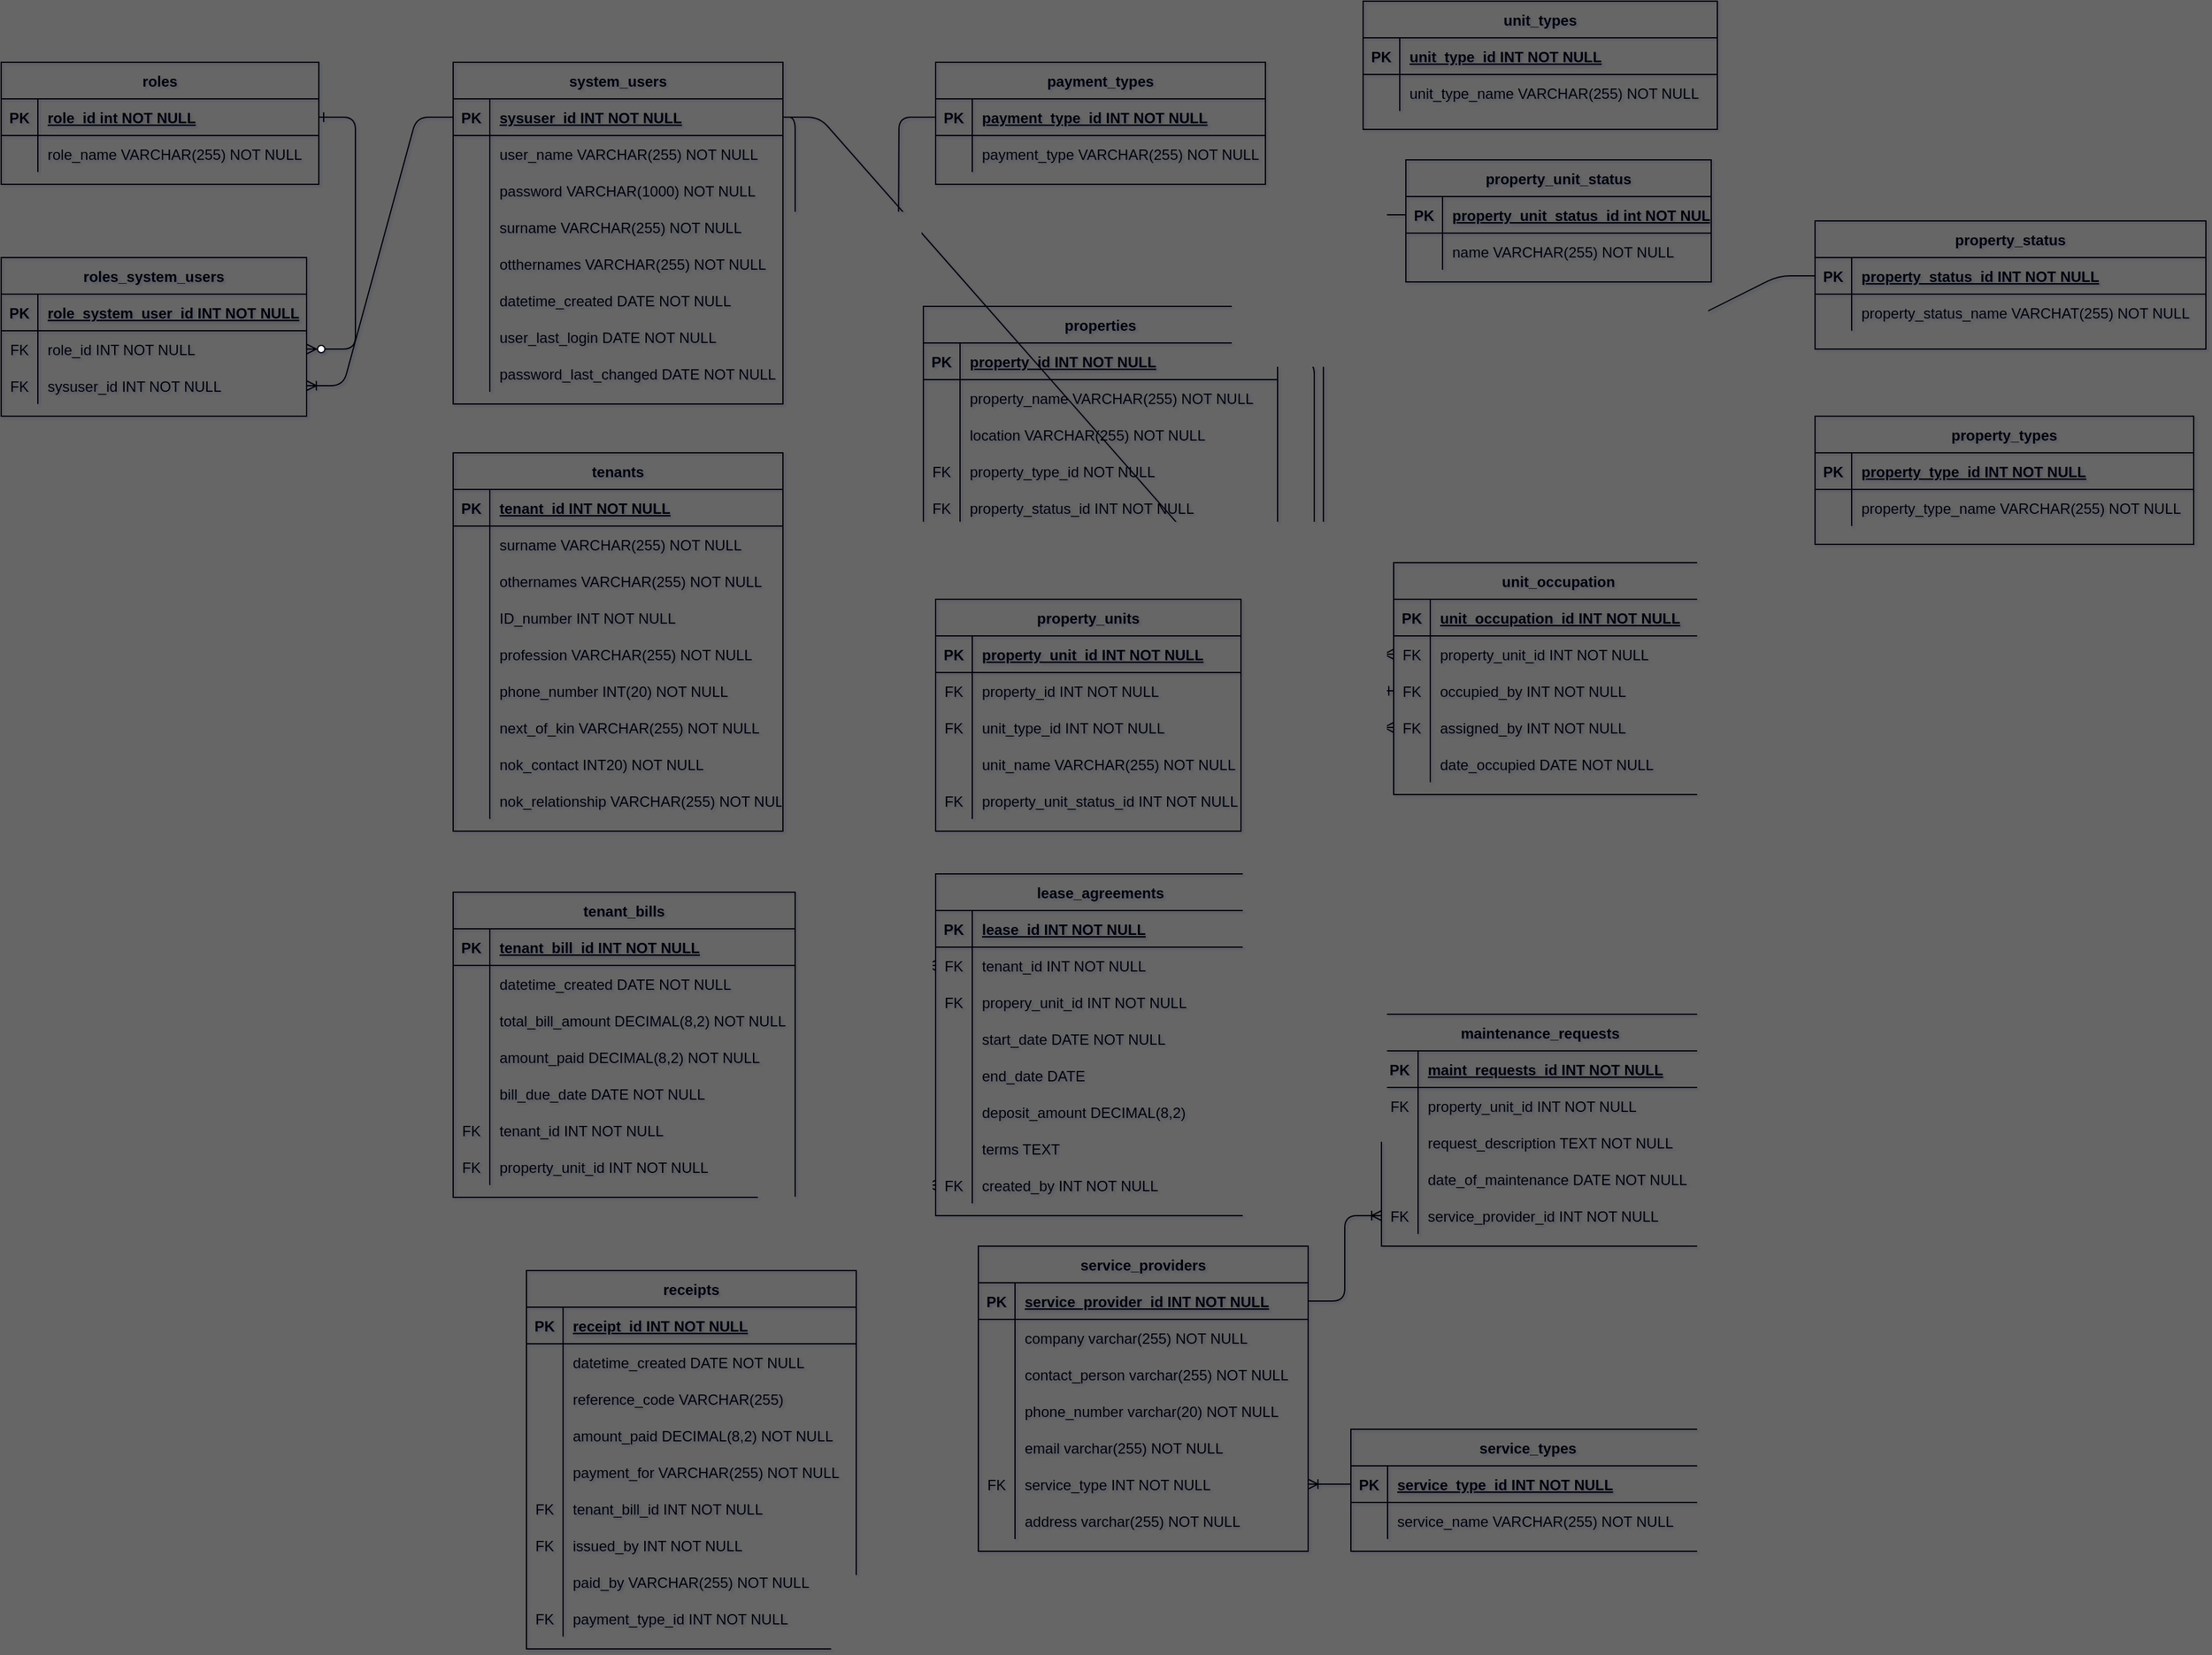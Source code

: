 <mxfile version="26.2.15">
  <diagram id="R2lEEEUBdFMjLlhIrx00" name="Page-1">
    <mxGraphModel dx="2633" dy="2151" grid="1" gridSize="10" guides="1" tooltips="1" connect="1" arrows="1" fold="1" page="1" pageScale="1" pageWidth="850" pageHeight="1100" background="#666666" math="0" shadow="1" extFonts="Permanent Marker^https://fonts.googleapis.com/css?family=Permanent+Marker">
      <root>
        <mxCell id="0" />
        <mxCell id="1" parent="0" />
        <mxCell id="C-vyLk0tnHw3VtMMgP7b-13" value="property_units" style="shape=table;startSize=30;container=1;collapsible=1;childLayout=tableLayout;fixedRows=1;rowLines=0;fontStyle=1;align=center;resizeLast=1;fontColor=#000000;strokeColor=#000000;fillColor=none;" parent="1" vertex="1">
          <mxGeometry x="-35" y="200" width="250" height="190" as="geometry" />
        </mxCell>
        <mxCell id="C-vyLk0tnHw3VtMMgP7b-14" value="" style="shape=partialRectangle;collapsible=0;dropTarget=0;pointerEvents=0;fillColor=none;points=[[0,0.5],[1,0.5]];portConstraint=eastwest;top=0;left=0;right=0;bottom=1;fontColor=#000000;strokeColor=#000000;" parent="C-vyLk0tnHw3VtMMgP7b-13" vertex="1">
          <mxGeometry y="30" width="250" height="30" as="geometry" />
        </mxCell>
        <mxCell id="C-vyLk0tnHw3VtMMgP7b-15" value="PK" style="shape=partialRectangle;overflow=hidden;connectable=0;fillColor=none;top=0;left=0;bottom=0;right=0;fontStyle=1;fontColor=#000000;strokeColor=#000000;" parent="C-vyLk0tnHw3VtMMgP7b-14" vertex="1">
          <mxGeometry width="30" height="30" as="geometry">
            <mxRectangle width="30" height="30" as="alternateBounds" />
          </mxGeometry>
        </mxCell>
        <mxCell id="C-vyLk0tnHw3VtMMgP7b-16" value="property_unit_id INT NOT NULL " style="shape=partialRectangle;overflow=hidden;connectable=0;fillColor=none;top=0;left=0;bottom=0;right=0;align=left;spacingLeft=6;fontStyle=5;fontColor=#000000;strokeColor=#000000;" parent="C-vyLk0tnHw3VtMMgP7b-14" vertex="1">
          <mxGeometry x="30" width="220" height="30" as="geometry">
            <mxRectangle width="220" height="30" as="alternateBounds" />
          </mxGeometry>
        </mxCell>
        <mxCell id="_Pg8VsxUZUgLzQmlu7co-86" value="" style="shape=partialRectangle;collapsible=0;dropTarget=0;pointerEvents=0;fillColor=none;points=[[0,0.5],[1,0.5]];portConstraint=eastwest;top=0;left=0;right=0;bottom=0;fontColor=#000000;strokeColor=#000000;" vertex="1" parent="C-vyLk0tnHw3VtMMgP7b-13">
          <mxGeometry y="60" width="250" height="30" as="geometry" />
        </mxCell>
        <mxCell id="_Pg8VsxUZUgLzQmlu7co-87" value="FK" style="shape=partialRectangle;overflow=hidden;connectable=0;fillColor=none;top=0;left=0;bottom=0;right=0;fontColor=#000000;strokeColor=#000000;" vertex="1" parent="_Pg8VsxUZUgLzQmlu7co-86">
          <mxGeometry width="30" height="30" as="geometry">
            <mxRectangle width="30" height="30" as="alternateBounds" />
          </mxGeometry>
        </mxCell>
        <mxCell id="_Pg8VsxUZUgLzQmlu7co-88" value="property_id INT NOT NULL" style="shape=partialRectangle;overflow=hidden;connectable=0;fillColor=none;top=0;left=0;bottom=0;right=0;align=left;spacingLeft=6;fontColor=#000000;strokeColor=#000000;" vertex="1" parent="_Pg8VsxUZUgLzQmlu7co-86">
          <mxGeometry x="30" width="220" height="30" as="geometry">
            <mxRectangle width="220" height="30" as="alternateBounds" />
          </mxGeometry>
        </mxCell>
        <mxCell id="_Pg8VsxUZUgLzQmlu7co-113" value="" style="shape=partialRectangle;collapsible=0;dropTarget=0;pointerEvents=0;fillColor=none;points=[[0,0.5],[1,0.5]];portConstraint=eastwest;top=0;left=0;right=0;bottom=0;fontColor=#000000;strokeColor=#000000;" vertex="1" parent="C-vyLk0tnHw3VtMMgP7b-13">
          <mxGeometry y="90" width="250" height="30" as="geometry" />
        </mxCell>
        <mxCell id="_Pg8VsxUZUgLzQmlu7co-114" value="FK" style="shape=partialRectangle;overflow=hidden;connectable=0;fillColor=none;top=0;left=0;bottom=0;right=0;fontColor=#000000;strokeColor=#000000;" vertex="1" parent="_Pg8VsxUZUgLzQmlu7co-113">
          <mxGeometry width="30" height="30" as="geometry">
            <mxRectangle width="30" height="30" as="alternateBounds" />
          </mxGeometry>
        </mxCell>
        <mxCell id="_Pg8VsxUZUgLzQmlu7co-115" value="unit_type_id INT NOT NULL" style="shape=partialRectangle;overflow=hidden;connectable=0;fillColor=none;top=0;left=0;bottom=0;right=0;align=left;spacingLeft=6;fontColor=#000000;strokeColor=#000000;" vertex="1" parent="_Pg8VsxUZUgLzQmlu7co-113">
          <mxGeometry x="30" width="220" height="30" as="geometry">
            <mxRectangle width="220" height="30" as="alternateBounds" />
          </mxGeometry>
        </mxCell>
        <mxCell id="C-vyLk0tnHw3VtMMgP7b-17" value="" style="shape=partialRectangle;collapsible=0;dropTarget=0;pointerEvents=0;fillColor=none;points=[[0,0.5],[1,0.5]];portConstraint=eastwest;top=0;left=0;right=0;bottom=0;fontColor=#000000;strokeColor=#000000;" parent="C-vyLk0tnHw3VtMMgP7b-13" vertex="1">
          <mxGeometry y="120" width="250" height="30" as="geometry" />
        </mxCell>
        <mxCell id="C-vyLk0tnHw3VtMMgP7b-18" value="" style="shape=partialRectangle;overflow=hidden;connectable=0;fillColor=none;top=0;left=0;bottom=0;right=0;fontColor=#000000;strokeColor=#000000;" parent="C-vyLk0tnHw3VtMMgP7b-17" vertex="1">
          <mxGeometry width="30" height="30" as="geometry">
            <mxRectangle width="30" height="30" as="alternateBounds" />
          </mxGeometry>
        </mxCell>
        <mxCell id="C-vyLk0tnHw3VtMMgP7b-19" value="unit_name VARCHAR(255) NOT NULL" style="shape=partialRectangle;overflow=hidden;connectable=0;fillColor=none;top=0;left=0;bottom=0;right=0;align=left;spacingLeft=6;fontColor=#000000;strokeColor=#000000;" parent="C-vyLk0tnHw3VtMMgP7b-17" vertex="1">
          <mxGeometry x="30" width="220" height="30" as="geometry">
            <mxRectangle width="220" height="30" as="alternateBounds" />
          </mxGeometry>
        </mxCell>
        <mxCell id="b9zbxLZeSORrqMS0yMIN-42" value="" style="shape=partialRectangle;collapsible=0;dropTarget=0;pointerEvents=0;fillColor=none;points=[[0,0.5],[1,0.5]];portConstraint=eastwest;top=0;left=0;right=0;bottom=0;fontColor=#000000;strokeColor=#000000;" parent="C-vyLk0tnHw3VtMMgP7b-13" vertex="1">
          <mxGeometry y="150" width="250" height="30" as="geometry" />
        </mxCell>
        <mxCell id="b9zbxLZeSORrqMS0yMIN-43" value="FK" style="shape=partialRectangle;overflow=hidden;connectable=0;fillColor=none;top=0;left=0;bottom=0;right=0;fontColor=#000000;strokeColor=#000000;" parent="b9zbxLZeSORrqMS0yMIN-42" vertex="1">
          <mxGeometry width="30" height="30" as="geometry">
            <mxRectangle width="30" height="30" as="alternateBounds" />
          </mxGeometry>
        </mxCell>
        <mxCell id="b9zbxLZeSORrqMS0yMIN-44" value="property_unit_status_id INT NOT NULL" style="shape=partialRectangle;overflow=hidden;connectable=0;fillColor=none;top=0;left=0;bottom=0;right=0;align=left;spacingLeft=6;fontColor=#000000;strokeColor=#000000;" parent="b9zbxLZeSORrqMS0yMIN-42" vertex="1">
          <mxGeometry x="30" width="220" height="30" as="geometry">
            <mxRectangle width="220" height="30" as="alternateBounds" />
          </mxGeometry>
        </mxCell>
        <mxCell id="C-vyLk0tnHw3VtMMgP7b-23" value="system_users" style="shape=table;startSize=30;container=1;collapsible=1;childLayout=tableLayout;fixedRows=1;rowLines=0;fontStyle=1;align=center;resizeLast=1;fontColor=#000000;strokeColor=#000000;fillColor=none;" parent="1" vertex="1">
          <mxGeometry x="-430" y="-240" width="270" height="280" as="geometry" />
        </mxCell>
        <mxCell id="C-vyLk0tnHw3VtMMgP7b-24" value="" style="shape=partialRectangle;collapsible=0;dropTarget=0;pointerEvents=0;fillColor=none;points=[[0,0.5],[1,0.5]];portConstraint=eastwest;top=0;left=0;right=0;bottom=1;fontColor=#000000;strokeColor=#000000;" parent="C-vyLk0tnHw3VtMMgP7b-23" vertex="1">
          <mxGeometry y="30" width="270" height="30" as="geometry" />
        </mxCell>
        <mxCell id="C-vyLk0tnHw3VtMMgP7b-25" value="PK" style="shape=partialRectangle;overflow=hidden;connectable=0;fillColor=none;top=0;left=0;bottom=0;right=0;fontStyle=1;fontColor=#000000;strokeColor=#000000;" parent="C-vyLk0tnHw3VtMMgP7b-24" vertex="1">
          <mxGeometry width="30" height="30" as="geometry">
            <mxRectangle width="30" height="30" as="alternateBounds" />
          </mxGeometry>
        </mxCell>
        <mxCell id="C-vyLk0tnHw3VtMMgP7b-26" value="sysuser_id INT NOT NULL " style="shape=partialRectangle;overflow=hidden;connectable=0;fillColor=none;top=0;left=0;bottom=0;right=0;align=left;spacingLeft=6;fontStyle=5;fontColor=#000000;strokeColor=#000000;" parent="C-vyLk0tnHw3VtMMgP7b-24" vertex="1">
          <mxGeometry x="30" width="240" height="30" as="geometry">
            <mxRectangle width="240" height="30" as="alternateBounds" />
          </mxGeometry>
        </mxCell>
        <mxCell id="C-vyLk0tnHw3VtMMgP7b-27" value="" style="shape=partialRectangle;collapsible=0;dropTarget=0;pointerEvents=0;fillColor=none;points=[[0,0.5],[1,0.5]];portConstraint=eastwest;top=0;left=0;right=0;bottom=0;fontColor=#000000;strokeColor=#000000;" parent="C-vyLk0tnHw3VtMMgP7b-23" vertex="1">
          <mxGeometry y="60" width="270" height="30" as="geometry" />
        </mxCell>
        <mxCell id="C-vyLk0tnHw3VtMMgP7b-28" value="" style="shape=partialRectangle;overflow=hidden;connectable=0;fillColor=none;top=0;left=0;bottom=0;right=0;fontColor=#000000;strokeColor=#000000;" parent="C-vyLk0tnHw3VtMMgP7b-27" vertex="1">
          <mxGeometry width="30" height="30" as="geometry">
            <mxRectangle width="30" height="30" as="alternateBounds" />
          </mxGeometry>
        </mxCell>
        <mxCell id="C-vyLk0tnHw3VtMMgP7b-29" value="user_name VARCHAR(255) NOT NULL" style="shape=partialRectangle;overflow=hidden;connectable=0;fillColor=none;top=0;left=0;bottom=0;right=0;align=left;spacingLeft=6;fontColor=#000000;strokeColor=#000000;" parent="C-vyLk0tnHw3VtMMgP7b-27" vertex="1">
          <mxGeometry x="30" width="240" height="30" as="geometry">
            <mxRectangle width="240" height="30" as="alternateBounds" />
          </mxGeometry>
        </mxCell>
        <mxCell id="b9zbxLZeSORrqMS0yMIN-4" value="" style="shape=partialRectangle;collapsible=0;dropTarget=0;pointerEvents=0;fillColor=none;points=[[0,0.5],[1,0.5]];portConstraint=eastwest;top=0;left=0;right=0;bottom=0;fontColor=#000000;strokeColor=#000000;" parent="C-vyLk0tnHw3VtMMgP7b-23" vertex="1">
          <mxGeometry y="90" width="270" height="30" as="geometry" />
        </mxCell>
        <mxCell id="b9zbxLZeSORrqMS0yMIN-5" value="" style="shape=partialRectangle;overflow=hidden;connectable=0;fillColor=none;top=0;left=0;bottom=0;right=0;fontColor=#000000;strokeColor=#000000;" parent="b9zbxLZeSORrqMS0yMIN-4" vertex="1">
          <mxGeometry width="30" height="30" as="geometry">
            <mxRectangle width="30" height="30" as="alternateBounds" />
          </mxGeometry>
        </mxCell>
        <mxCell id="b9zbxLZeSORrqMS0yMIN-6" value="password VARCHAR(1000) NOT NULL" style="shape=partialRectangle;overflow=hidden;connectable=0;fillColor=none;top=0;left=0;bottom=0;right=0;align=left;spacingLeft=6;fontColor=#000000;strokeColor=#000000;" parent="b9zbxLZeSORrqMS0yMIN-4" vertex="1">
          <mxGeometry x="30" width="240" height="30" as="geometry">
            <mxRectangle width="240" height="30" as="alternateBounds" />
          </mxGeometry>
        </mxCell>
        <mxCell id="b9zbxLZeSORrqMS0yMIN-7" value="" style="shape=partialRectangle;collapsible=0;dropTarget=0;pointerEvents=0;fillColor=none;points=[[0,0.5],[1,0.5]];portConstraint=eastwest;top=0;left=0;right=0;bottom=0;fontColor=#000000;strokeColor=#000000;" parent="C-vyLk0tnHw3VtMMgP7b-23" vertex="1">
          <mxGeometry y="120" width="270" height="30" as="geometry" />
        </mxCell>
        <mxCell id="b9zbxLZeSORrqMS0yMIN-8" value="" style="shape=partialRectangle;overflow=hidden;connectable=0;fillColor=none;top=0;left=0;bottom=0;right=0;fontColor=#000000;strokeColor=#000000;" parent="b9zbxLZeSORrqMS0yMIN-7" vertex="1">
          <mxGeometry width="30" height="30" as="geometry">
            <mxRectangle width="30" height="30" as="alternateBounds" />
          </mxGeometry>
        </mxCell>
        <mxCell id="b9zbxLZeSORrqMS0yMIN-9" value="surname VARCHAR(255) NOT NULL" style="shape=partialRectangle;overflow=hidden;connectable=0;fillColor=none;top=0;left=0;bottom=0;right=0;align=left;spacingLeft=6;fontColor=#000000;strokeColor=#000000;" parent="b9zbxLZeSORrqMS0yMIN-7" vertex="1">
          <mxGeometry x="30" width="240" height="30" as="geometry">
            <mxRectangle width="240" height="30" as="alternateBounds" />
          </mxGeometry>
        </mxCell>
        <mxCell id="b9zbxLZeSORrqMS0yMIN-10" value="" style="shape=partialRectangle;collapsible=0;dropTarget=0;pointerEvents=0;fillColor=none;points=[[0,0.5],[1,0.5]];portConstraint=eastwest;top=0;left=0;right=0;bottom=0;fontColor=#000000;strokeColor=#000000;" parent="C-vyLk0tnHw3VtMMgP7b-23" vertex="1">
          <mxGeometry y="150" width="270" height="30" as="geometry" />
        </mxCell>
        <mxCell id="b9zbxLZeSORrqMS0yMIN-11" value="" style="shape=partialRectangle;overflow=hidden;connectable=0;fillColor=none;top=0;left=0;bottom=0;right=0;fontColor=#000000;strokeColor=#000000;" parent="b9zbxLZeSORrqMS0yMIN-10" vertex="1">
          <mxGeometry width="30" height="30" as="geometry">
            <mxRectangle width="30" height="30" as="alternateBounds" />
          </mxGeometry>
        </mxCell>
        <mxCell id="b9zbxLZeSORrqMS0yMIN-12" value="otthernames VARCHAR(255) NOT NULL" style="shape=partialRectangle;overflow=hidden;connectable=0;fillColor=none;top=0;left=0;bottom=0;right=0;align=left;spacingLeft=6;fontColor=#000000;strokeColor=#000000;" parent="b9zbxLZeSORrqMS0yMIN-10" vertex="1">
          <mxGeometry x="30" width="240" height="30" as="geometry">
            <mxRectangle width="240" height="30" as="alternateBounds" />
          </mxGeometry>
        </mxCell>
        <mxCell id="b9zbxLZeSORrqMS0yMIN-23" value="" style="shape=partialRectangle;collapsible=0;dropTarget=0;pointerEvents=0;fillColor=none;points=[[0,0.5],[1,0.5]];portConstraint=eastwest;top=0;left=0;right=0;bottom=0;fontColor=#000000;strokeColor=#000000;" parent="C-vyLk0tnHw3VtMMgP7b-23" vertex="1">
          <mxGeometry y="180" width="270" height="30" as="geometry" />
        </mxCell>
        <mxCell id="b9zbxLZeSORrqMS0yMIN-24" value="" style="shape=partialRectangle;overflow=hidden;connectable=0;fillColor=none;top=0;left=0;bottom=0;right=0;fontColor=#000000;strokeColor=#000000;" parent="b9zbxLZeSORrqMS0yMIN-23" vertex="1">
          <mxGeometry width="30" height="30" as="geometry">
            <mxRectangle width="30" height="30" as="alternateBounds" />
          </mxGeometry>
        </mxCell>
        <mxCell id="b9zbxLZeSORrqMS0yMIN-25" value="datetime_created DATE NOT NULL" style="shape=partialRectangle;overflow=hidden;connectable=0;fillColor=none;top=0;left=0;bottom=0;right=0;align=left;spacingLeft=6;fontColor=#000000;strokeColor=#000000;" parent="b9zbxLZeSORrqMS0yMIN-23" vertex="1">
          <mxGeometry x="30" width="240" height="30" as="geometry">
            <mxRectangle width="240" height="30" as="alternateBounds" />
          </mxGeometry>
        </mxCell>
        <mxCell id="b9zbxLZeSORrqMS0yMIN-26" value="" style="shape=partialRectangle;collapsible=0;dropTarget=0;pointerEvents=0;fillColor=none;points=[[0,0.5],[1,0.5]];portConstraint=eastwest;top=0;left=0;right=0;bottom=0;fontColor=#000000;strokeColor=#000000;" parent="C-vyLk0tnHw3VtMMgP7b-23" vertex="1">
          <mxGeometry y="210" width="270" height="30" as="geometry" />
        </mxCell>
        <mxCell id="b9zbxLZeSORrqMS0yMIN-27" value="" style="shape=partialRectangle;overflow=hidden;connectable=0;fillColor=none;top=0;left=0;bottom=0;right=0;fontColor=#000000;strokeColor=#000000;" parent="b9zbxLZeSORrqMS0yMIN-26" vertex="1">
          <mxGeometry width="30" height="30" as="geometry">
            <mxRectangle width="30" height="30" as="alternateBounds" />
          </mxGeometry>
        </mxCell>
        <mxCell id="b9zbxLZeSORrqMS0yMIN-28" value="user_last_login DATE NOT NULL" style="shape=partialRectangle;overflow=hidden;connectable=0;fillColor=none;top=0;left=0;bottom=0;right=0;align=left;spacingLeft=6;fontColor=#000000;strokeColor=#000000;" parent="b9zbxLZeSORrqMS0yMIN-26" vertex="1">
          <mxGeometry x="30" width="240" height="30" as="geometry">
            <mxRectangle width="240" height="30" as="alternateBounds" />
          </mxGeometry>
        </mxCell>
        <mxCell id="b9zbxLZeSORrqMS0yMIN-199" value="" style="shape=partialRectangle;collapsible=0;dropTarget=0;pointerEvents=0;fillColor=none;points=[[0,0.5],[1,0.5]];portConstraint=eastwest;top=0;left=0;right=0;bottom=0;fontColor=#000000;strokeColor=#000000;" parent="C-vyLk0tnHw3VtMMgP7b-23" vertex="1">
          <mxGeometry y="240" width="270" height="30" as="geometry" />
        </mxCell>
        <mxCell id="b9zbxLZeSORrqMS0yMIN-200" value="" style="shape=partialRectangle;overflow=hidden;connectable=0;fillColor=none;top=0;left=0;bottom=0;right=0;fontColor=#000000;strokeColor=#000000;" parent="b9zbxLZeSORrqMS0yMIN-199" vertex="1">
          <mxGeometry width="30" height="30" as="geometry">
            <mxRectangle width="30" height="30" as="alternateBounds" />
          </mxGeometry>
        </mxCell>
        <mxCell id="b9zbxLZeSORrqMS0yMIN-201" value="password_last_changed DATE NOT NULL" style="shape=partialRectangle;overflow=hidden;connectable=0;fillColor=none;top=0;left=0;bottom=0;right=0;align=left;spacingLeft=6;fontColor=#000000;strokeColor=#000000;" parent="b9zbxLZeSORrqMS0yMIN-199" vertex="1">
          <mxGeometry x="30" width="240" height="30" as="geometry">
            <mxRectangle width="240" height="30" as="alternateBounds" />
          </mxGeometry>
        </mxCell>
        <mxCell id="b9zbxLZeSORrqMS0yMIN-13" value="roles" style="shape=table;startSize=30;container=1;collapsible=1;childLayout=tableLayout;fixedRows=1;rowLines=0;fontStyle=1;align=center;resizeLast=1;fontColor=#000000;strokeColor=#000000;fillColor=none;" parent="1" vertex="1">
          <mxGeometry x="-800" y="-240" width="260" height="100" as="geometry" />
        </mxCell>
        <mxCell id="b9zbxLZeSORrqMS0yMIN-14" value="" style="shape=partialRectangle;collapsible=0;dropTarget=0;pointerEvents=0;fillColor=none;points=[[0,0.5],[1,0.5]];portConstraint=eastwest;top=0;left=0;right=0;bottom=1;fontColor=#000000;strokeColor=#000000;" parent="b9zbxLZeSORrqMS0yMIN-13" vertex="1">
          <mxGeometry y="30" width="260" height="30" as="geometry" />
        </mxCell>
        <mxCell id="b9zbxLZeSORrqMS0yMIN-15" value="PK" style="shape=partialRectangle;overflow=hidden;connectable=0;fillColor=none;top=0;left=0;bottom=0;right=0;fontStyle=1;fontColor=#000000;strokeColor=#000000;" parent="b9zbxLZeSORrqMS0yMIN-14" vertex="1">
          <mxGeometry width="30" height="30" as="geometry">
            <mxRectangle width="30" height="30" as="alternateBounds" />
          </mxGeometry>
        </mxCell>
        <mxCell id="b9zbxLZeSORrqMS0yMIN-16" value="role_id int NOT NULL " style="shape=partialRectangle;overflow=hidden;connectable=0;fillColor=none;top=0;left=0;bottom=0;right=0;align=left;spacingLeft=6;fontStyle=5;fontColor=#000000;strokeColor=#000000;" parent="b9zbxLZeSORrqMS0yMIN-14" vertex="1">
          <mxGeometry x="30" width="230" height="30" as="geometry">
            <mxRectangle width="230" height="30" as="alternateBounds" />
          </mxGeometry>
        </mxCell>
        <mxCell id="b9zbxLZeSORrqMS0yMIN-17" value="" style="shape=partialRectangle;collapsible=0;dropTarget=0;pointerEvents=0;fillColor=none;points=[[0,0.5],[1,0.5]];portConstraint=eastwest;top=0;left=0;right=0;bottom=0;fontColor=#000000;strokeColor=#000000;" parent="b9zbxLZeSORrqMS0yMIN-13" vertex="1">
          <mxGeometry y="60" width="260" height="30" as="geometry" />
        </mxCell>
        <mxCell id="b9zbxLZeSORrqMS0yMIN-18" value="" style="shape=partialRectangle;overflow=hidden;connectable=0;fillColor=none;top=0;left=0;bottom=0;right=0;fontColor=#000000;strokeColor=#000000;" parent="b9zbxLZeSORrqMS0yMIN-17" vertex="1">
          <mxGeometry width="30" height="30" as="geometry">
            <mxRectangle width="30" height="30" as="alternateBounds" />
          </mxGeometry>
        </mxCell>
        <mxCell id="b9zbxLZeSORrqMS0yMIN-19" value="role_name VARCHAR(255) NOT NULL" style="shape=partialRectangle;overflow=hidden;connectable=0;fillColor=none;top=0;left=0;bottom=0;right=0;align=left;spacingLeft=6;fontColor=#000000;strokeColor=#000000;" parent="b9zbxLZeSORrqMS0yMIN-17" vertex="1">
          <mxGeometry x="30" width="230" height="30" as="geometry">
            <mxRectangle width="230" height="30" as="alternateBounds" />
          </mxGeometry>
        </mxCell>
        <mxCell id="b9zbxLZeSORrqMS0yMIN-29" value="roles_system_users" style="shape=table;startSize=30;container=1;collapsible=1;childLayout=tableLayout;fixedRows=1;rowLines=0;fontStyle=1;align=center;resizeLast=1;fontColor=#000000;strokeColor=#000000;fillColor=none;" parent="1" vertex="1">
          <mxGeometry x="-800" y="-80" width="250" height="130" as="geometry" />
        </mxCell>
        <mxCell id="b9zbxLZeSORrqMS0yMIN-30" value="" style="shape=partialRectangle;collapsible=0;dropTarget=0;pointerEvents=0;fillColor=none;points=[[0,0.5],[1,0.5]];portConstraint=eastwest;top=0;left=0;right=0;bottom=1;fontColor=#000000;strokeColor=#000000;" parent="b9zbxLZeSORrqMS0yMIN-29" vertex="1">
          <mxGeometry y="30" width="250" height="30" as="geometry" />
        </mxCell>
        <mxCell id="b9zbxLZeSORrqMS0yMIN-31" value="PK" style="shape=partialRectangle;overflow=hidden;connectable=0;fillColor=none;top=0;left=0;bottom=0;right=0;fontStyle=1;fontColor=#000000;strokeColor=#000000;" parent="b9zbxLZeSORrqMS0yMIN-30" vertex="1">
          <mxGeometry width="30" height="30" as="geometry">
            <mxRectangle width="30" height="30" as="alternateBounds" />
          </mxGeometry>
        </mxCell>
        <mxCell id="b9zbxLZeSORrqMS0yMIN-32" value="role_system_user_id INT NOT NULL " style="shape=partialRectangle;overflow=hidden;connectable=0;fillColor=none;top=0;left=0;bottom=0;right=0;align=left;spacingLeft=6;fontStyle=5;fontColor=#000000;strokeColor=#000000;" parent="b9zbxLZeSORrqMS0yMIN-30" vertex="1">
          <mxGeometry x="30" width="220" height="30" as="geometry">
            <mxRectangle width="220" height="30" as="alternateBounds" />
          </mxGeometry>
        </mxCell>
        <mxCell id="b9zbxLZeSORrqMS0yMIN-33" value="" style="shape=partialRectangle;collapsible=0;dropTarget=0;pointerEvents=0;fillColor=none;points=[[0,0.5],[1,0.5]];portConstraint=eastwest;top=0;left=0;right=0;bottom=0;fontColor=#000000;strokeColor=#000000;" parent="b9zbxLZeSORrqMS0yMIN-29" vertex="1">
          <mxGeometry y="60" width="250" height="30" as="geometry" />
        </mxCell>
        <mxCell id="b9zbxLZeSORrqMS0yMIN-34" value="FK" style="shape=partialRectangle;overflow=hidden;connectable=0;fillColor=none;top=0;left=0;bottom=0;right=0;fontColor=#000000;strokeColor=#000000;" parent="b9zbxLZeSORrqMS0yMIN-33" vertex="1">
          <mxGeometry width="30" height="30" as="geometry">
            <mxRectangle width="30" height="30" as="alternateBounds" />
          </mxGeometry>
        </mxCell>
        <mxCell id="b9zbxLZeSORrqMS0yMIN-35" value="role_id INT NOT NULL" style="shape=partialRectangle;overflow=hidden;connectable=0;fillColor=none;top=0;left=0;bottom=0;right=0;align=left;spacingLeft=6;fontColor=#000000;strokeColor=#000000;" parent="b9zbxLZeSORrqMS0yMIN-33" vertex="1">
          <mxGeometry x="30" width="220" height="30" as="geometry">
            <mxRectangle width="220" height="30" as="alternateBounds" />
          </mxGeometry>
        </mxCell>
        <mxCell id="b9zbxLZeSORrqMS0yMIN-36" value="" style="shape=partialRectangle;collapsible=0;dropTarget=0;pointerEvents=0;fillColor=none;points=[[0,0.5],[1,0.5]];portConstraint=eastwest;top=0;left=0;right=0;bottom=0;fontColor=#000000;strokeColor=#000000;" parent="b9zbxLZeSORrqMS0yMIN-29" vertex="1">
          <mxGeometry y="90" width="250" height="30" as="geometry" />
        </mxCell>
        <mxCell id="b9zbxLZeSORrqMS0yMIN-37" value="FK" style="shape=partialRectangle;overflow=hidden;connectable=0;fillColor=none;top=0;left=0;bottom=0;right=0;fontColor=#000000;strokeColor=#000000;" parent="b9zbxLZeSORrqMS0yMIN-36" vertex="1">
          <mxGeometry width="30" height="30" as="geometry">
            <mxRectangle width="30" height="30" as="alternateBounds" />
          </mxGeometry>
        </mxCell>
        <mxCell id="b9zbxLZeSORrqMS0yMIN-38" value="sysuser_id INT NOT NULL" style="shape=partialRectangle;overflow=hidden;connectable=0;fillColor=none;top=0;left=0;bottom=0;right=0;align=left;spacingLeft=6;fontColor=#000000;strokeColor=#000000;" parent="b9zbxLZeSORrqMS0yMIN-36" vertex="1">
          <mxGeometry x="30" width="220" height="30" as="geometry">
            <mxRectangle width="220" height="30" as="alternateBounds" />
          </mxGeometry>
        </mxCell>
        <mxCell id="b9zbxLZeSORrqMS0yMIN-51" value="tenants" style="shape=table;startSize=30;container=1;collapsible=1;childLayout=tableLayout;fixedRows=1;rowLines=0;fontStyle=1;align=center;resizeLast=1;fontColor=#000000;strokeColor=#000000;fillColor=none;" parent="1" vertex="1">
          <mxGeometry x="-430" y="80" width="270" height="310" as="geometry" />
        </mxCell>
        <mxCell id="b9zbxLZeSORrqMS0yMIN-52" value="" style="shape=partialRectangle;collapsible=0;dropTarget=0;pointerEvents=0;fillColor=none;points=[[0,0.5],[1,0.5]];portConstraint=eastwest;top=0;left=0;right=0;bottom=1;fontColor=#000000;strokeColor=#000000;" parent="b9zbxLZeSORrqMS0yMIN-51" vertex="1">
          <mxGeometry y="30" width="270" height="30" as="geometry" />
        </mxCell>
        <mxCell id="b9zbxLZeSORrqMS0yMIN-53" value="PK" style="shape=partialRectangle;overflow=hidden;connectable=0;fillColor=none;top=0;left=0;bottom=0;right=0;fontStyle=1;fontColor=#000000;strokeColor=#000000;" parent="b9zbxLZeSORrqMS0yMIN-52" vertex="1">
          <mxGeometry width="30" height="30" as="geometry">
            <mxRectangle width="30" height="30" as="alternateBounds" />
          </mxGeometry>
        </mxCell>
        <mxCell id="b9zbxLZeSORrqMS0yMIN-54" value="tenant_id INT NOT NULL " style="shape=partialRectangle;overflow=hidden;connectable=0;fillColor=none;top=0;left=0;bottom=0;right=0;align=left;spacingLeft=6;fontStyle=5;fontColor=#000000;strokeColor=#000000;" parent="b9zbxLZeSORrqMS0yMIN-52" vertex="1">
          <mxGeometry x="30" width="240" height="30" as="geometry">
            <mxRectangle width="240" height="30" as="alternateBounds" />
          </mxGeometry>
        </mxCell>
        <mxCell id="b9zbxLZeSORrqMS0yMIN-58" value="" style="shape=partialRectangle;collapsible=0;dropTarget=0;pointerEvents=0;fillColor=none;points=[[0,0.5],[1,0.5]];portConstraint=eastwest;top=0;left=0;right=0;bottom=0;fontColor=#000000;strokeColor=#000000;" parent="b9zbxLZeSORrqMS0yMIN-51" vertex="1">
          <mxGeometry y="60" width="270" height="30" as="geometry" />
        </mxCell>
        <mxCell id="b9zbxLZeSORrqMS0yMIN-59" value="" style="shape=partialRectangle;overflow=hidden;connectable=0;fillColor=none;top=0;left=0;bottom=0;right=0;fontColor=#000000;strokeColor=#000000;" parent="b9zbxLZeSORrqMS0yMIN-58" vertex="1">
          <mxGeometry width="30" height="30" as="geometry">
            <mxRectangle width="30" height="30" as="alternateBounds" />
          </mxGeometry>
        </mxCell>
        <mxCell id="b9zbxLZeSORrqMS0yMIN-60" value="surname VARCHAR(255) NOT NULL" style="shape=partialRectangle;overflow=hidden;connectable=0;fillColor=none;top=0;left=0;bottom=0;right=0;align=left;spacingLeft=6;fontColor=#000000;strokeColor=#000000;" parent="b9zbxLZeSORrqMS0yMIN-58" vertex="1">
          <mxGeometry x="30" width="240" height="30" as="geometry">
            <mxRectangle width="240" height="30" as="alternateBounds" />
          </mxGeometry>
        </mxCell>
        <mxCell id="b9zbxLZeSORrqMS0yMIN-64" value="" style="shape=partialRectangle;collapsible=0;dropTarget=0;pointerEvents=0;fillColor=none;points=[[0,0.5],[1,0.5]];portConstraint=eastwest;top=0;left=0;right=0;bottom=0;fontColor=#000000;strokeColor=#000000;" parent="b9zbxLZeSORrqMS0yMIN-51" vertex="1">
          <mxGeometry y="90" width="270" height="30" as="geometry" />
        </mxCell>
        <mxCell id="b9zbxLZeSORrqMS0yMIN-65" value="" style="shape=partialRectangle;overflow=hidden;connectable=0;fillColor=none;top=0;left=0;bottom=0;right=0;fontColor=#000000;strokeColor=#000000;" parent="b9zbxLZeSORrqMS0yMIN-64" vertex="1">
          <mxGeometry width="30" height="30" as="geometry">
            <mxRectangle width="30" height="30" as="alternateBounds" />
          </mxGeometry>
        </mxCell>
        <mxCell id="b9zbxLZeSORrqMS0yMIN-66" value="othernames VARCHAR(255) NOT NULL" style="shape=partialRectangle;overflow=hidden;connectable=0;fillColor=none;top=0;left=0;bottom=0;right=0;align=left;spacingLeft=6;fontColor=#000000;strokeColor=#000000;" parent="b9zbxLZeSORrqMS0yMIN-64" vertex="1">
          <mxGeometry x="30" width="240" height="30" as="geometry">
            <mxRectangle width="240" height="30" as="alternateBounds" />
          </mxGeometry>
        </mxCell>
        <mxCell id="b9zbxLZeSORrqMS0yMIN-61" value="" style="shape=partialRectangle;collapsible=0;dropTarget=0;pointerEvents=0;fillColor=none;points=[[0,0.5],[1,0.5]];portConstraint=eastwest;top=0;left=0;right=0;bottom=0;fontColor=#000000;strokeColor=#000000;" parent="b9zbxLZeSORrqMS0yMIN-51" vertex="1">
          <mxGeometry y="120" width="270" height="30" as="geometry" />
        </mxCell>
        <mxCell id="b9zbxLZeSORrqMS0yMIN-62" value="" style="shape=partialRectangle;overflow=hidden;connectable=0;fillColor=none;top=0;left=0;bottom=0;right=0;fontColor=#000000;strokeColor=#000000;" parent="b9zbxLZeSORrqMS0yMIN-61" vertex="1">
          <mxGeometry width="30" height="30" as="geometry">
            <mxRectangle width="30" height="30" as="alternateBounds" />
          </mxGeometry>
        </mxCell>
        <mxCell id="b9zbxLZeSORrqMS0yMIN-63" value="ID_number INT NOT NULL" style="shape=partialRectangle;overflow=hidden;connectable=0;fillColor=none;top=0;left=0;bottom=0;right=0;align=left;spacingLeft=6;fontColor=#000000;strokeColor=#000000;" parent="b9zbxLZeSORrqMS0yMIN-61" vertex="1">
          <mxGeometry x="30" width="240" height="30" as="geometry">
            <mxRectangle width="240" height="30" as="alternateBounds" />
          </mxGeometry>
        </mxCell>
        <mxCell id="b9zbxLZeSORrqMS0yMIN-67" value="" style="shape=partialRectangle;collapsible=0;dropTarget=0;pointerEvents=0;fillColor=none;points=[[0,0.5],[1,0.5]];portConstraint=eastwest;top=0;left=0;right=0;bottom=0;fontColor=#000000;strokeColor=#000000;" parent="b9zbxLZeSORrqMS0yMIN-51" vertex="1">
          <mxGeometry y="150" width="270" height="30" as="geometry" />
        </mxCell>
        <mxCell id="b9zbxLZeSORrqMS0yMIN-68" value="" style="shape=partialRectangle;overflow=hidden;connectable=0;fillColor=none;top=0;left=0;bottom=0;right=0;fontColor=#000000;strokeColor=#000000;" parent="b9zbxLZeSORrqMS0yMIN-67" vertex="1">
          <mxGeometry width="30" height="30" as="geometry">
            <mxRectangle width="30" height="30" as="alternateBounds" />
          </mxGeometry>
        </mxCell>
        <mxCell id="b9zbxLZeSORrqMS0yMIN-69" value="profession VARCHAR(255) NOT NULL" style="shape=partialRectangle;overflow=hidden;connectable=0;fillColor=none;top=0;left=0;bottom=0;right=0;align=left;spacingLeft=6;fontColor=#000000;strokeColor=#000000;" parent="b9zbxLZeSORrqMS0yMIN-67" vertex="1">
          <mxGeometry x="30" width="240" height="30" as="geometry">
            <mxRectangle width="240" height="30" as="alternateBounds" />
          </mxGeometry>
        </mxCell>
        <mxCell id="b9zbxLZeSORrqMS0yMIN-70" value="" style="shape=partialRectangle;collapsible=0;dropTarget=0;pointerEvents=0;fillColor=none;points=[[0,0.5],[1,0.5]];portConstraint=eastwest;top=0;left=0;right=0;bottom=0;fontColor=#000000;strokeColor=#000000;" parent="b9zbxLZeSORrqMS0yMIN-51" vertex="1">
          <mxGeometry y="180" width="270" height="30" as="geometry" />
        </mxCell>
        <mxCell id="b9zbxLZeSORrqMS0yMIN-71" value="" style="shape=partialRectangle;overflow=hidden;connectable=0;fillColor=none;top=0;left=0;bottom=0;right=0;fontColor=#000000;strokeColor=#000000;" parent="b9zbxLZeSORrqMS0yMIN-70" vertex="1">
          <mxGeometry width="30" height="30" as="geometry">
            <mxRectangle width="30" height="30" as="alternateBounds" />
          </mxGeometry>
        </mxCell>
        <mxCell id="b9zbxLZeSORrqMS0yMIN-72" value="phone_number INT(20) NOT NULL" style="shape=partialRectangle;overflow=hidden;connectable=0;fillColor=none;top=0;left=0;bottom=0;right=0;align=left;spacingLeft=6;fontColor=#000000;strokeColor=#000000;" parent="b9zbxLZeSORrqMS0yMIN-70" vertex="1">
          <mxGeometry x="30" width="240" height="30" as="geometry">
            <mxRectangle width="240" height="30" as="alternateBounds" />
          </mxGeometry>
        </mxCell>
        <mxCell id="b9zbxLZeSORrqMS0yMIN-79" value="" style="shape=partialRectangle;collapsible=0;dropTarget=0;pointerEvents=0;fillColor=none;points=[[0,0.5],[1,0.5]];portConstraint=eastwest;top=0;left=0;right=0;bottom=0;fontColor=#000000;strokeColor=#000000;" parent="b9zbxLZeSORrqMS0yMIN-51" vertex="1">
          <mxGeometry y="210" width="270" height="30" as="geometry" />
        </mxCell>
        <mxCell id="b9zbxLZeSORrqMS0yMIN-80" value="" style="shape=partialRectangle;overflow=hidden;connectable=0;fillColor=none;top=0;left=0;bottom=0;right=0;fontColor=#000000;strokeColor=#000000;" parent="b9zbxLZeSORrqMS0yMIN-79" vertex="1">
          <mxGeometry width="30" height="30" as="geometry">
            <mxRectangle width="30" height="30" as="alternateBounds" />
          </mxGeometry>
        </mxCell>
        <mxCell id="b9zbxLZeSORrqMS0yMIN-81" value="next_of_kin VARCHAR(255) NOT NULL" style="shape=partialRectangle;overflow=hidden;connectable=0;fillColor=none;top=0;left=0;bottom=0;right=0;align=left;spacingLeft=6;fontColor=#000000;strokeColor=#000000;" parent="b9zbxLZeSORrqMS0yMIN-79" vertex="1">
          <mxGeometry x="30" width="240" height="30" as="geometry">
            <mxRectangle width="240" height="30" as="alternateBounds" />
          </mxGeometry>
        </mxCell>
        <mxCell id="b9zbxLZeSORrqMS0yMIN-82" value="" style="shape=partialRectangle;collapsible=0;dropTarget=0;pointerEvents=0;fillColor=none;points=[[0,0.5],[1,0.5]];portConstraint=eastwest;top=0;left=0;right=0;bottom=0;fontColor=#000000;strokeColor=#000000;" parent="b9zbxLZeSORrqMS0yMIN-51" vertex="1">
          <mxGeometry y="240" width="270" height="30" as="geometry" />
        </mxCell>
        <mxCell id="b9zbxLZeSORrqMS0yMIN-83" value="" style="shape=partialRectangle;overflow=hidden;connectable=0;fillColor=none;top=0;left=0;bottom=0;right=0;fontColor=#000000;strokeColor=#000000;" parent="b9zbxLZeSORrqMS0yMIN-82" vertex="1">
          <mxGeometry width="30" height="30" as="geometry">
            <mxRectangle width="30" height="30" as="alternateBounds" />
          </mxGeometry>
        </mxCell>
        <mxCell id="b9zbxLZeSORrqMS0yMIN-84" value="nok_contact INT20) NOT NULL" style="shape=partialRectangle;overflow=hidden;connectable=0;fillColor=none;top=0;left=0;bottom=0;right=0;align=left;spacingLeft=6;fontColor=#000000;strokeColor=#000000;" parent="b9zbxLZeSORrqMS0yMIN-82" vertex="1">
          <mxGeometry x="30" width="240" height="30" as="geometry">
            <mxRectangle width="240" height="30" as="alternateBounds" />
          </mxGeometry>
        </mxCell>
        <mxCell id="b9zbxLZeSORrqMS0yMIN-85" value="" style="shape=partialRectangle;collapsible=0;dropTarget=0;pointerEvents=0;fillColor=none;points=[[0,0.5],[1,0.5]];portConstraint=eastwest;top=0;left=0;right=0;bottom=0;fontColor=#000000;strokeColor=#000000;" parent="b9zbxLZeSORrqMS0yMIN-51" vertex="1">
          <mxGeometry y="270" width="270" height="30" as="geometry" />
        </mxCell>
        <mxCell id="b9zbxLZeSORrqMS0yMIN-86" value="" style="shape=partialRectangle;overflow=hidden;connectable=0;fillColor=none;top=0;left=0;bottom=0;right=0;fontColor=#000000;strokeColor=#000000;" parent="b9zbxLZeSORrqMS0yMIN-85" vertex="1">
          <mxGeometry width="30" height="30" as="geometry">
            <mxRectangle width="30" height="30" as="alternateBounds" />
          </mxGeometry>
        </mxCell>
        <mxCell id="b9zbxLZeSORrqMS0yMIN-87" value="nok_relationship VARCHAR(255) NOT NULL" style="shape=partialRectangle;overflow=hidden;connectable=0;fillColor=none;top=0;left=0;bottom=0;right=0;align=left;spacingLeft=6;fontColor=#000000;strokeColor=#000000;" parent="b9zbxLZeSORrqMS0yMIN-85" vertex="1">
          <mxGeometry x="30" width="240" height="30" as="geometry">
            <mxRectangle width="240" height="30" as="alternateBounds" />
          </mxGeometry>
        </mxCell>
        <mxCell id="b9zbxLZeSORrqMS0yMIN-88" value="tenant_bills" style="shape=table;startSize=30;container=1;collapsible=1;childLayout=tableLayout;fixedRows=1;rowLines=0;fontStyle=1;align=center;resizeLast=1;fontColor=#000000;strokeColor=#000000;fillColor=none;" parent="1" vertex="1">
          <mxGeometry x="-430" y="440" width="280" height="250" as="geometry" />
        </mxCell>
        <mxCell id="b9zbxLZeSORrqMS0yMIN-89" value="" style="shape=partialRectangle;collapsible=0;dropTarget=0;pointerEvents=0;fillColor=none;points=[[0,0.5],[1,0.5]];portConstraint=eastwest;top=0;left=0;right=0;bottom=1;fontColor=#000000;strokeColor=#000000;" parent="b9zbxLZeSORrqMS0yMIN-88" vertex="1">
          <mxGeometry y="30" width="280" height="30" as="geometry" />
        </mxCell>
        <mxCell id="b9zbxLZeSORrqMS0yMIN-90" value="PK" style="shape=partialRectangle;overflow=hidden;connectable=0;fillColor=none;top=0;left=0;bottom=0;right=0;fontStyle=1;fontColor=#000000;strokeColor=#000000;" parent="b9zbxLZeSORrqMS0yMIN-89" vertex="1">
          <mxGeometry width="30" height="30" as="geometry">
            <mxRectangle width="30" height="30" as="alternateBounds" />
          </mxGeometry>
        </mxCell>
        <mxCell id="b9zbxLZeSORrqMS0yMIN-91" value="tenant_bill_id INT NOT NULL " style="shape=partialRectangle;overflow=hidden;connectable=0;fillColor=none;top=0;left=0;bottom=0;right=0;align=left;spacingLeft=6;fontStyle=5;fontColor=#000000;strokeColor=#000000;" parent="b9zbxLZeSORrqMS0yMIN-89" vertex="1">
          <mxGeometry x="30" width="250" height="30" as="geometry">
            <mxRectangle width="250" height="30" as="alternateBounds" />
          </mxGeometry>
        </mxCell>
        <mxCell id="b9zbxLZeSORrqMS0yMIN-92" value="" style="shape=partialRectangle;collapsible=0;dropTarget=0;pointerEvents=0;fillColor=none;points=[[0,0.5],[1,0.5]];portConstraint=eastwest;top=0;left=0;right=0;bottom=0;fontColor=#000000;strokeColor=#000000;" parent="b9zbxLZeSORrqMS0yMIN-88" vertex="1">
          <mxGeometry y="60" width="280" height="30" as="geometry" />
        </mxCell>
        <mxCell id="b9zbxLZeSORrqMS0yMIN-93" value="" style="shape=partialRectangle;overflow=hidden;connectable=0;fillColor=none;top=0;left=0;bottom=0;right=0;fontColor=#000000;strokeColor=#000000;" parent="b9zbxLZeSORrqMS0yMIN-92" vertex="1">
          <mxGeometry width="30" height="30" as="geometry">
            <mxRectangle width="30" height="30" as="alternateBounds" />
          </mxGeometry>
        </mxCell>
        <mxCell id="b9zbxLZeSORrqMS0yMIN-94" value="datetime_created DATE NOT NULL" style="shape=partialRectangle;overflow=hidden;connectable=0;fillColor=none;top=0;left=0;bottom=0;right=0;align=left;spacingLeft=6;fontColor=#000000;strokeColor=#000000;" parent="b9zbxLZeSORrqMS0yMIN-92" vertex="1">
          <mxGeometry x="30" width="250" height="30" as="geometry">
            <mxRectangle width="250" height="30" as="alternateBounds" />
          </mxGeometry>
        </mxCell>
        <mxCell id="b9zbxLZeSORrqMS0yMIN-95" value="" style="shape=partialRectangle;collapsible=0;dropTarget=0;pointerEvents=0;fillColor=none;points=[[0,0.5],[1,0.5]];portConstraint=eastwest;top=0;left=0;right=0;bottom=0;fontColor=#000000;strokeColor=#000000;" parent="b9zbxLZeSORrqMS0yMIN-88" vertex="1">
          <mxGeometry y="90" width="280" height="30" as="geometry" />
        </mxCell>
        <mxCell id="b9zbxLZeSORrqMS0yMIN-96" value="" style="shape=partialRectangle;overflow=hidden;connectable=0;fillColor=none;top=0;left=0;bottom=0;right=0;fontColor=#000000;strokeColor=#000000;" parent="b9zbxLZeSORrqMS0yMIN-95" vertex="1">
          <mxGeometry width="30" height="30" as="geometry">
            <mxRectangle width="30" height="30" as="alternateBounds" />
          </mxGeometry>
        </mxCell>
        <mxCell id="b9zbxLZeSORrqMS0yMIN-97" value="total_bill_amount DECIMAL(8,2) NOT NULL" style="shape=partialRectangle;overflow=hidden;connectable=0;fillColor=none;top=0;left=0;bottom=0;right=0;align=left;spacingLeft=6;fontColor=#000000;strokeColor=#000000;" parent="b9zbxLZeSORrqMS0yMIN-95" vertex="1">
          <mxGeometry x="30" width="250" height="30" as="geometry">
            <mxRectangle width="250" height="30" as="alternateBounds" />
          </mxGeometry>
        </mxCell>
        <mxCell id="b9zbxLZeSORrqMS0yMIN-98" value="" style="shape=partialRectangle;collapsible=0;dropTarget=0;pointerEvents=0;fillColor=none;points=[[0,0.5],[1,0.5]];portConstraint=eastwest;top=0;left=0;right=0;bottom=0;fontColor=#000000;strokeColor=#000000;" parent="b9zbxLZeSORrqMS0yMIN-88" vertex="1">
          <mxGeometry y="120" width="280" height="30" as="geometry" />
        </mxCell>
        <mxCell id="b9zbxLZeSORrqMS0yMIN-99" value="" style="shape=partialRectangle;overflow=hidden;connectable=0;fillColor=none;top=0;left=0;bottom=0;right=0;fontColor=#000000;strokeColor=#000000;" parent="b9zbxLZeSORrqMS0yMIN-98" vertex="1">
          <mxGeometry width="30" height="30" as="geometry">
            <mxRectangle width="30" height="30" as="alternateBounds" />
          </mxGeometry>
        </mxCell>
        <mxCell id="b9zbxLZeSORrqMS0yMIN-100" value="amount_paid DECIMAL(8,2) NOT NULL" style="shape=partialRectangle;overflow=hidden;connectable=0;fillColor=none;top=0;left=0;bottom=0;right=0;align=left;spacingLeft=6;fontColor=#000000;strokeColor=#000000;" parent="b9zbxLZeSORrqMS0yMIN-98" vertex="1">
          <mxGeometry x="30" width="250" height="30" as="geometry">
            <mxRectangle width="250" height="30" as="alternateBounds" />
          </mxGeometry>
        </mxCell>
        <mxCell id="b9zbxLZeSORrqMS0yMIN-101" value="" style="shape=partialRectangle;collapsible=0;dropTarget=0;pointerEvents=0;fillColor=none;points=[[0,0.5],[1,0.5]];portConstraint=eastwest;top=0;left=0;right=0;bottom=0;fontColor=#000000;strokeColor=#000000;" parent="b9zbxLZeSORrqMS0yMIN-88" vertex="1">
          <mxGeometry y="150" width="280" height="30" as="geometry" />
        </mxCell>
        <mxCell id="b9zbxLZeSORrqMS0yMIN-102" value="" style="shape=partialRectangle;overflow=hidden;connectable=0;fillColor=none;top=0;left=0;bottom=0;right=0;fontColor=#000000;strokeColor=#000000;" parent="b9zbxLZeSORrqMS0yMIN-101" vertex="1">
          <mxGeometry width="30" height="30" as="geometry">
            <mxRectangle width="30" height="30" as="alternateBounds" />
          </mxGeometry>
        </mxCell>
        <mxCell id="b9zbxLZeSORrqMS0yMIN-103" value="bill_due_date DATE NOT NULL" style="shape=partialRectangle;overflow=hidden;connectable=0;fillColor=none;top=0;left=0;bottom=0;right=0;align=left;spacingLeft=6;fontColor=#000000;strokeColor=#000000;" parent="b9zbxLZeSORrqMS0yMIN-101" vertex="1">
          <mxGeometry x="30" width="250" height="30" as="geometry">
            <mxRectangle width="250" height="30" as="alternateBounds" />
          </mxGeometry>
        </mxCell>
        <mxCell id="b9zbxLZeSORrqMS0yMIN-104" value="" style="shape=partialRectangle;collapsible=0;dropTarget=0;pointerEvents=0;fillColor=none;points=[[0,0.5],[1,0.5]];portConstraint=eastwest;top=0;left=0;right=0;bottom=0;fontColor=#000000;strokeColor=#000000;" parent="b9zbxLZeSORrqMS0yMIN-88" vertex="1">
          <mxGeometry y="180" width="280" height="30" as="geometry" />
        </mxCell>
        <mxCell id="b9zbxLZeSORrqMS0yMIN-105" value="FK" style="shape=partialRectangle;overflow=hidden;connectable=0;fillColor=none;top=0;left=0;bottom=0;right=0;fontColor=#000000;strokeColor=#000000;" parent="b9zbxLZeSORrqMS0yMIN-104" vertex="1">
          <mxGeometry width="30" height="30" as="geometry">
            <mxRectangle width="30" height="30" as="alternateBounds" />
          </mxGeometry>
        </mxCell>
        <mxCell id="b9zbxLZeSORrqMS0yMIN-106" value="tenant_id INT NOT NULL" style="shape=partialRectangle;overflow=hidden;connectable=0;fillColor=none;top=0;left=0;bottom=0;right=0;align=left;spacingLeft=6;fontColor=#000000;strokeColor=#000000;" parent="b9zbxLZeSORrqMS0yMIN-104" vertex="1">
          <mxGeometry x="30" width="250" height="30" as="geometry">
            <mxRectangle width="250" height="30" as="alternateBounds" />
          </mxGeometry>
        </mxCell>
        <mxCell id="b9zbxLZeSORrqMS0yMIN-107" value="" style="shape=partialRectangle;collapsible=0;dropTarget=0;pointerEvents=0;fillColor=none;points=[[0,0.5],[1,0.5]];portConstraint=eastwest;top=0;left=0;right=0;bottom=0;fontColor=#000000;strokeColor=#000000;" parent="b9zbxLZeSORrqMS0yMIN-88" vertex="1">
          <mxGeometry y="210" width="280" height="30" as="geometry" />
        </mxCell>
        <mxCell id="b9zbxLZeSORrqMS0yMIN-108" value="FK" style="shape=partialRectangle;overflow=hidden;connectable=0;fillColor=none;top=0;left=0;bottom=0;right=0;fontColor=#000000;strokeColor=#000000;" parent="b9zbxLZeSORrqMS0yMIN-107" vertex="1">
          <mxGeometry width="30" height="30" as="geometry">
            <mxRectangle width="30" height="30" as="alternateBounds" />
          </mxGeometry>
        </mxCell>
        <mxCell id="b9zbxLZeSORrqMS0yMIN-109" value="property_unit_id INT NOT NULL" style="shape=partialRectangle;overflow=hidden;connectable=0;fillColor=none;top=0;left=0;bottom=0;right=0;align=left;spacingLeft=6;fontColor=#000000;strokeColor=#000000;" parent="b9zbxLZeSORrqMS0yMIN-107" vertex="1">
          <mxGeometry x="30" width="250" height="30" as="geometry">
            <mxRectangle width="250" height="30" as="alternateBounds" />
          </mxGeometry>
        </mxCell>
        <mxCell id="b9zbxLZeSORrqMS0yMIN-113" value="receipts" style="shape=table;startSize=30;container=1;collapsible=1;childLayout=tableLayout;fixedRows=1;rowLines=0;fontStyle=1;align=center;resizeLast=1;fontColor=#000000;strokeColor=#000000;fillColor=none;" parent="1" vertex="1">
          <mxGeometry x="-370" y="750" width="270" height="310" as="geometry">
            <mxRectangle x="-270" y="55" width="80" height="30" as="alternateBounds" />
          </mxGeometry>
        </mxCell>
        <mxCell id="b9zbxLZeSORrqMS0yMIN-114" value="" style="shape=partialRectangle;collapsible=0;dropTarget=0;pointerEvents=0;fillColor=none;points=[[0,0.5],[1,0.5]];portConstraint=eastwest;top=0;left=0;right=0;bottom=1;fontColor=#000000;strokeColor=#000000;" parent="b9zbxLZeSORrqMS0yMIN-113" vertex="1">
          <mxGeometry y="30" width="270" height="30" as="geometry" />
        </mxCell>
        <mxCell id="b9zbxLZeSORrqMS0yMIN-115" value="PK" style="shape=partialRectangle;overflow=hidden;connectable=0;fillColor=none;top=0;left=0;bottom=0;right=0;fontStyle=1;fontColor=#000000;strokeColor=#000000;" parent="b9zbxLZeSORrqMS0yMIN-114" vertex="1">
          <mxGeometry width="30" height="30" as="geometry">
            <mxRectangle width="30" height="30" as="alternateBounds" />
          </mxGeometry>
        </mxCell>
        <mxCell id="b9zbxLZeSORrqMS0yMIN-116" value="receipt_id INT NOT NULL " style="shape=partialRectangle;overflow=hidden;connectable=0;fillColor=none;top=0;left=0;bottom=0;right=0;align=left;spacingLeft=6;fontStyle=5;fontColor=#000000;strokeColor=#000000;" parent="b9zbxLZeSORrqMS0yMIN-114" vertex="1">
          <mxGeometry x="30" width="240" height="30" as="geometry">
            <mxRectangle width="240" height="30" as="alternateBounds" />
          </mxGeometry>
        </mxCell>
        <mxCell id="b9zbxLZeSORrqMS0yMIN-117" value="" style="shape=partialRectangle;collapsible=0;dropTarget=0;pointerEvents=0;fillColor=none;points=[[0,0.5],[1,0.5]];portConstraint=eastwest;top=0;left=0;right=0;bottom=0;fontColor=#000000;strokeColor=#000000;" parent="b9zbxLZeSORrqMS0yMIN-113" vertex="1">
          <mxGeometry y="60" width="270" height="30" as="geometry" />
        </mxCell>
        <mxCell id="b9zbxLZeSORrqMS0yMIN-118" value="" style="shape=partialRectangle;overflow=hidden;connectable=0;fillColor=none;top=0;left=0;bottom=0;right=0;fontColor=#000000;strokeColor=#000000;" parent="b9zbxLZeSORrqMS0yMIN-117" vertex="1">
          <mxGeometry width="30" height="30" as="geometry">
            <mxRectangle width="30" height="30" as="alternateBounds" />
          </mxGeometry>
        </mxCell>
        <mxCell id="b9zbxLZeSORrqMS0yMIN-119" value="datetime_created DATE NOT NULL" style="shape=partialRectangle;overflow=hidden;connectable=0;fillColor=none;top=0;left=0;bottom=0;right=0;align=left;spacingLeft=6;fontColor=#000000;strokeColor=#000000;" parent="b9zbxLZeSORrqMS0yMIN-117" vertex="1">
          <mxGeometry x="30" width="240" height="30" as="geometry">
            <mxRectangle width="240" height="30" as="alternateBounds" />
          </mxGeometry>
        </mxCell>
        <mxCell id="b9zbxLZeSORrqMS0yMIN-188" value="" style="shape=partialRectangle;collapsible=0;dropTarget=0;pointerEvents=0;fillColor=none;points=[[0,0.5],[1,0.5]];portConstraint=eastwest;top=0;left=0;right=0;bottom=0;fontColor=#000000;strokeColor=#000000;" parent="b9zbxLZeSORrqMS0yMIN-113" vertex="1">
          <mxGeometry y="90" width="270" height="30" as="geometry" />
        </mxCell>
        <mxCell id="b9zbxLZeSORrqMS0yMIN-189" value="" style="shape=partialRectangle;overflow=hidden;connectable=0;fillColor=none;top=0;left=0;bottom=0;right=0;fontColor=#000000;strokeColor=#000000;" parent="b9zbxLZeSORrqMS0yMIN-188" vertex="1">
          <mxGeometry width="30" height="30" as="geometry">
            <mxRectangle width="30" height="30" as="alternateBounds" />
          </mxGeometry>
        </mxCell>
        <mxCell id="b9zbxLZeSORrqMS0yMIN-190" value="reference_code VARCHAR(255)" style="shape=partialRectangle;overflow=hidden;connectable=0;fillColor=none;top=0;left=0;bottom=0;right=0;align=left;spacingLeft=6;fontColor=#000000;strokeColor=#000000;" parent="b9zbxLZeSORrqMS0yMIN-188" vertex="1">
          <mxGeometry x="30" width="240" height="30" as="geometry">
            <mxRectangle width="240" height="30" as="alternateBounds" />
          </mxGeometry>
        </mxCell>
        <mxCell id="b9zbxLZeSORrqMS0yMIN-123" value="" style="shape=partialRectangle;collapsible=0;dropTarget=0;pointerEvents=0;fillColor=none;points=[[0,0.5],[1,0.5]];portConstraint=eastwest;top=0;left=0;right=0;bottom=0;fontColor=#000000;strokeColor=#000000;" parent="b9zbxLZeSORrqMS0yMIN-113" vertex="1">
          <mxGeometry y="120" width="270" height="30" as="geometry" />
        </mxCell>
        <mxCell id="b9zbxLZeSORrqMS0yMIN-124" value="" style="shape=partialRectangle;overflow=hidden;connectable=0;fillColor=none;top=0;left=0;bottom=0;right=0;fontColor=#000000;strokeColor=#000000;" parent="b9zbxLZeSORrqMS0yMIN-123" vertex="1">
          <mxGeometry width="30" height="30" as="geometry">
            <mxRectangle width="30" height="30" as="alternateBounds" />
          </mxGeometry>
        </mxCell>
        <mxCell id="b9zbxLZeSORrqMS0yMIN-125" value="amount_paid DECIMAL(8,2) NOT NULL" style="shape=partialRectangle;overflow=hidden;connectable=0;fillColor=none;top=0;left=0;bottom=0;right=0;align=left;spacingLeft=6;fontColor=#000000;strokeColor=#000000;" parent="b9zbxLZeSORrqMS0yMIN-123" vertex="1">
          <mxGeometry x="30" width="240" height="30" as="geometry">
            <mxRectangle width="240" height="30" as="alternateBounds" />
          </mxGeometry>
        </mxCell>
        <mxCell id="b9zbxLZeSORrqMS0yMIN-126" value="" style="shape=partialRectangle;collapsible=0;dropTarget=0;pointerEvents=0;fillColor=none;points=[[0,0.5],[1,0.5]];portConstraint=eastwest;top=0;left=0;right=0;bottom=0;fontColor=#000000;strokeColor=#000000;" parent="b9zbxLZeSORrqMS0yMIN-113" vertex="1">
          <mxGeometry y="150" width="270" height="30" as="geometry" />
        </mxCell>
        <mxCell id="b9zbxLZeSORrqMS0yMIN-127" value="" style="shape=partialRectangle;overflow=hidden;connectable=0;fillColor=none;top=0;left=0;bottom=0;right=0;fontColor=#000000;strokeColor=#000000;" parent="b9zbxLZeSORrqMS0yMIN-126" vertex="1">
          <mxGeometry width="30" height="30" as="geometry">
            <mxRectangle width="30" height="30" as="alternateBounds" />
          </mxGeometry>
        </mxCell>
        <mxCell id="b9zbxLZeSORrqMS0yMIN-128" value="payment_for VARCHAR(255) NOT NULL" style="shape=partialRectangle;overflow=hidden;connectable=0;fillColor=none;top=0;left=0;bottom=0;right=0;align=left;spacingLeft=6;fontColor=#000000;strokeColor=#000000;" parent="b9zbxLZeSORrqMS0yMIN-126" vertex="1">
          <mxGeometry x="30" width="240" height="30" as="geometry">
            <mxRectangle width="240" height="30" as="alternateBounds" />
          </mxGeometry>
        </mxCell>
        <mxCell id="b9zbxLZeSORrqMS0yMIN-129" value="" style="shape=partialRectangle;collapsible=0;dropTarget=0;pointerEvents=0;fillColor=none;points=[[0,0.5],[1,0.5]];portConstraint=eastwest;top=0;left=0;right=0;bottom=0;fontColor=#000000;strokeColor=#000000;" parent="b9zbxLZeSORrqMS0yMIN-113" vertex="1">
          <mxGeometry y="180" width="270" height="30" as="geometry" />
        </mxCell>
        <mxCell id="b9zbxLZeSORrqMS0yMIN-130" value="FK" style="shape=partialRectangle;overflow=hidden;connectable=0;fillColor=none;top=0;left=0;bottom=0;right=0;fontColor=#000000;strokeColor=#000000;" parent="b9zbxLZeSORrqMS0yMIN-129" vertex="1">
          <mxGeometry width="30" height="30" as="geometry">
            <mxRectangle width="30" height="30" as="alternateBounds" />
          </mxGeometry>
        </mxCell>
        <mxCell id="b9zbxLZeSORrqMS0yMIN-131" value="tenant_bill_id INT NOT NULL" style="shape=partialRectangle;overflow=hidden;connectable=0;fillColor=none;top=0;left=0;bottom=0;right=0;align=left;spacingLeft=6;fontColor=#000000;strokeColor=#000000;" parent="b9zbxLZeSORrqMS0yMIN-129" vertex="1">
          <mxGeometry x="30" width="240" height="30" as="geometry">
            <mxRectangle width="240" height="30" as="alternateBounds" />
          </mxGeometry>
        </mxCell>
        <mxCell id="b9zbxLZeSORrqMS0yMIN-132" value="" style="shape=partialRectangle;collapsible=0;dropTarget=0;pointerEvents=0;fillColor=none;points=[[0,0.5],[1,0.5]];portConstraint=eastwest;top=0;left=0;right=0;bottom=0;fontColor=#000000;strokeColor=#000000;" parent="b9zbxLZeSORrqMS0yMIN-113" vertex="1">
          <mxGeometry y="210" width="270" height="30" as="geometry" />
        </mxCell>
        <mxCell id="b9zbxLZeSORrqMS0yMIN-133" value="FK" style="shape=partialRectangle;overflow=hidden;connectable=0;fillColor=none;top=0;left=0;bottom=0;right=0;fontColor=#000000;strokeColor=#000000;" parent="b9zbxLZeSORrqMS0yMIN-132" vertex="1">
          <mxGeometry width="30" height="30" as="geometry">
            <mxRectangle width="30" height="30" as="alternateBounds" />
          </mxGeometry>
        </mxCell>
        <mxCell id="b9zbxLZeSORrqMS0yMIN-134" value="issued_by INT NOT NULL" style="shape=partialRectangle;overflow=hidden;connectable=0;fillColor=none;top=0;left=0;bottom=0;right=0;align=left;spacingLeft=6;fontColor=#000000;strokeColor=#000000;" parent="b9zbxLZeSORrqMS0yMIN-132" vertex="1">
          <mxGeometry x="30" width="240" height="30" as="geometry">
            <mxRectangle width="240" height="30" as="alternateBounds" />
          </mxGeometry>
        </mxCell>
        <mxCell id="b9zbxLZeSORrqMS0yMIN-135" value="" style="shape=partialRectangle;collapsible=0;dropTarget=0;pointerEvents=0;fillColor=none;points=[[0,0.5],[1,0.5]];portConstraint=eastwest;top=0;left=0;right=0;bottom=0;fontColor=#000000;strokeColor=#000000;" parent="b9zbxLZeSORrqMS0yMIN-113" vertex="1">
          <mxGeometry y="240" width="270" height="30" as="geometry" />
        </mxCell>
        <mxCell id="b9zbxLZeSORrqMS0yMIN-136" value="" style="shape=partialRectangle;overflow=hidden;connectable=0;fillColor=none;top=0;left=0;bottom=0;right=0;fontColor=#000000;strokeColor=#000000;" parent="b9zbxLZeSORrqMS0yMIN-135" vertex="1">
          <mxGeometry width="30" height="30" as="geometry">
            <mxRectangle width="30" height="30" as="alternateBounds" />
          </mxGeometry>
        </mxCell>
        <mxCell id="b9zbxLZeSORrqMS0yMIN-137" value="paid_by VARCHAR(255) NOT NULL" style="shape=partialRectangle;overflow=hidden;connectable=0;fillColor=none;top=0;left=0;bottom=0;right=0;align=left;spacingLeft=6;fontColor=#000000;strokeColor=#000000;" parent="b9zbxLZeSORrqMS0yMIN-135" vertex="1">
          <mxGeometry x="30" width="240" height="30" as="geometry">
            <mxRectangle width="240" height="30" as="alternateBounds" />
          </mxGeometry>
        </mxCell>
        <mxCell id="_Pg8VsxUZUgLzQmlu7co-9" value="" style="shape=partialRectangle;collapsible=0;dropTarget=0;pointerEvents=0;fillColor=none;points=[[0,0.5],[1,0.5]];portConstraint=eastwest;top=0;left=0;right=0;bottom=0;fontColor=#000000;strokeColor=#000000;" vertex="1" parent="b9zbxLZeSORrqMS0yMIN-113">
          <mxGeometry y="270" width="270" height="30" as="geometry" />
        </mxCell>
        <mxCell id="_Pg8VsxUZUgLzQmlu7co-10" value="FK" style="shape=partialRectangle;overflow=hidden;connectable=0;fillColor=none;top=0;left=0;bottom=0;right=0;fontColor=#000000;strokeColor=#000000;" vertex="1" parent="_Pg8VsxUZUgLzQmlu7co-9">
          <mxGeometry width="30" height="30" as="geometry">
            <mxRectangle width="30" height="30" as="alternateBounds" />
          </mxGeometry>
        </mxCell>
        <mxCell id="_Pg8VsxUZUgLzQmlu7co-11" value="payment_type_id INT NOT NULL" style="shape=partialRectangle;overflow=hidden;connectable=0;fillColor=none;top=0;left=0;bottom=0;right=0;align=left;spacingLeft=6;fontColor=#000000;strokeColor=#000000;" vertex="1" parent="_Pg8VsxUZUgLzQmlu7co-9">
          <mxGeometry x="30" width="240" height="30" as="geometry">
            <mxRectangle width="240" height="30" as="alternateBounds" />
          </mxGeometry>
        </mxCell>
        <mxCell id="b9zbxLZeSORrqMS0yMIN-138" value="" style="edgeStyle=orthogonalEdgeStyle;fontSize=12;html=1;endArrow=ERoneToMany;rounded=1;curved=0;fontColor=#000000;strokeColor=#000000;" parent="1" source="C-vyLk0tnHw3VtMMgP7b-24" target="b9zbxLZeSORrqMS0yMIN-132" edge="1">
          <mxGeometry width="100" height="100" relative="1" as="geometry">
            <mxPoint x="640" y="410" as="sourcePoint" />
            <mxPoint x="740" y="310" as="targetPoint" />
          </mxGeometry>
        </mxCell>
        <mxCell id="b9zbxLZeSORrqMS0yMIN-139" value="" style="edgeStyle=orthogonalEdgeStyle;fontSize=12;html=1;endArrow=ERoneToMany;rounded=1;curved=0;fontColor=#000000;strokeColor=#000000;" parent="1" source="b9zbxLZeSORrqMS0yMIN-89" target="b9zbxLZeSORrqMS0yMIN-129" edge="1">
          <mxGeometry width="100" height="100" relative="1" as="geometry">
            <mxPoint x="-390" y="475" as="sourcePoint" />
            <mxPoint x="-390" y="285" as="targetPoint" />
          </mxGeometry>
        </mxCell>
        <mxCell id="b9zbxLZeSORrqMS0yMIN-141" value="" style="edgeStyle=entityRelationEdgeStyle;endArrow=ERzeroToMany;startArrow=ERone;endFill=1;startFill=0;fontColor=#000000;strokeColor=#000000;" parent="1" source="b9zbxLZeSORrqMS0yMIN-14" target="b9zbxLZeSORrqMS0yMIN-33" edge="1">
          <mxGeometry width="100" height="100" relative="1" as="geometry">
            <mxPoint x="720" y="300" as="sourcePoint" />
            <mxPoint x="820" y="360" as="targetPoint" />
          </mxGeometry>
        </mxCell>
        <mxCell id="b9zbxLZeSORrqMS0yMIN-142" value="" style="edgeStyle=entityRelationEdgeStyle;fontSize=12;html=1;endArrow=ERoneToMany;rounded=1;strokeColor=#000000;curved=0;" parent="1" source="C-vyLk0tnHw3VtMMgP7b-24" target="b9zbxLZeSORrqMS0yMIN-36" edge="1">
          <mxGeometry width="100" height="100" relative="1" as="geometry">
            <mxPoint x="150" y="410" as="sourcePoint" />
            <mxPoint x="250" y="310" as="targetPoint" />
          </mxGeometry>
        </mxCell>
        <mxCell id="b9zbxLZeSORrqMS0yMIN-147" value="unit_occupation" style="shape=table;startSize=30;container=1;collapsible=1;childLayout=tableLayout;fixedRows=1;rowLines=0;fontStyle=1;align=center;resizeLast=1;fontColor=#000000;strokeColor=#000000;fillColor=none;" parent="1" vertex="1">
          <mxGeometry x="340" y="170" width="270" height="190" as="geometry" />
        </mxCell>
        <mxCell id="b9zbxLZeSORrqMS0yMIN-148" value="" style="shape=partialRectangle;collapsible=0;dropTarget=0;pointerEvents=0;fillColor=none;points=[[0,0.5],[1,0.5]];portConstraint=eastwest;top=0;left=0;right=0;bottom=1;fontColor=#000000;strokeColor=#000000;" parent="b9zbxLZeSORrqMS0yMIN-147" vertex="1">
          <mxGeometry y="30" width="270" height="30" as="geometry" />
        </mxCell>
        <mxCell id="b9zbxLZeSORrqMS0yMIN-149" value="PK" style="shape=partialRectangle;overflow=hidden;connectable=0;fillColor=none;top=0;left=0;bottom=0;right=0;fontStyle=1;fontColor=#000000;strokeColor=#000000;" parent="b9zbxLZeSORrqMS0yMIN-148" vertex="1">
          <mxGeometry width="30" height="30" as="geometry">
            <mxRectangle width="30" height="30" as="alternateBounds" />
          </mxGeometry>
        </mxCell>
        <mxCell id="b9zbxLZeSORrqMS0yMIN-150" value="unit_occupation_id INT NOT NULL " style="shape=partialRectangle;overflow=hidden;connectable=0;fillColor=none;top=0;left=0;bottom=0;right=0;align=left;spacingLeft=6;fontStyle=5;fontColor=#000000;strokeColor=#000000;" parent="b9zbxLZeSORrqMS0yMIN-148" vertex="1">
          <mxGeometry x="30" width="240" height="30" as="geometry">
            <mxRectangle width="240" height="30" as="alternateBounds" />
          </mxGeometry>
        </mxCell>
        <mxCell id="b9zbxLZeSORrqMS0yMIN-151" value="" style="shape=partialRectangle;collapsible=0;dropTarget=0;pointerEvents=0;fillColor=none;points=[[0,0.5],[1,0.5]];portConstraint=eastwest;top=0;left=0;right=0;bottom=0;fontColor=#000000;strokeColor=#000000;" parent="b9zbxLZeSORrqMS0yMIN-147" vertex="1">
          <mxGeometry y="60" width="270" height="30" as="geometry" />
        </mxCell>
        <mxCell id="b9zbxLZeSORrqMS0yMIN-152" value="FK" style="shape=partialRectangle;overflow=hidden;connectable=0;fillColor=none;top=0;left=0;bottom=0;right=0;fontColor=#000000;strokeColor=#000000;" parent="b9zbxLZeSORrqMS0yMIN-151" vertex="1">
          <mxGeometry width="30" height="30" as="geometry">
            <mxRectangle width="30" height="30" as="alternateBounds" />
          </mxGeometry>
        </mxCell>
        <mxCell id="b9zbxLZeSORrqMS0yMIN-153" value="property_unit_id INT NOT NULL" style="shape=partialRectangle;overflow=hidden;connectable=0;fillColor=none;top=0;left=0;bottom=0;right=0;align=left;spacingLeft=6;fontColor=#000000;strokeColor=#000000;" parent="b9zbxLZeSORrqMS0yMIN-151" vertex="1">
          <mxGeometry x="30" width="240" height="30" as="geometry">
            <mxRectangle width="240" height="30" as="alternateBounds" />
          </mxGeometry>
        </mxCell>
        <mxCell id="b9zbxLZeSORrqMS0yMIN-154" value="" style="shape=partialRectangle;collapsible=0;dropTarget=0;pointerEvents=0;fillColor=none;points=[[0,0.5],[1,0.5]];portConstraint=eastwest;top=0;left=0;right=0;bottom=0;fontColor=#000000;strokeColor=#000000;" parent="b9zbxLZeSORrqMS0yMIN-147" vertex="1">
          <mxGeometry y="90" width="270" height="30" as="geometry" />
        </mxCell>
        <mxCell id="b9zbxLZeSORrqMS0yMIN-155" value="FK" style="shape=partialRectangle;overflow=hidden;connectable=0;fillColor=none;top=0;left=0;bottom=0;right=0;fontColor=#000000;strokeColor=#000000;" parent="b9zbxLZeSORrqMS0yMIN-154" vertex="1">
          <mxGeometry width="30" height="30" as="geometry">
            <mxRectangle width="30" height="30" as="alternateBounds" />
          </mxGeometry>
        </mxCell>
        <mxCell id="b9zbxLZeSORrqMS0yMIN-156" value="occupied_by INT NOT NULL" style="shape=partialRectangle;overflow=hidden;connectable=0;fillColor=none;top=0;left=0;bottom=0;right=0;align=left;spacingLeft=6;fontColor=#000000;strokeColor=#000000;" parent="b9zbxLZeSORrqMS0yMIN-154" vertex="1">
          <mxGeometry x="30" width="240" height="30" as="geometry">
            <mxRectangle width="240" height="30" as="alternateBounds" />
          </mxGeometry>
        </mxCell>
        <mxCell id="b9zbxLZeSORrqMS0yMIN-160" value="" style="shape=partialRectangle;collapsible=0;dropTarget=0;pointerEvents=0;fillColor=none;points=[[0,0.5],[1,0.5]];portConstraint=eastwest;top=0;left=0;right=0;bottom=0;fontColor=#000000;strokeColor=#000000;" parent="b9zbxLZeSORrqMS0yMIN-147" vertex="1">
          <mxGeometry y="120" width="270" height="30" as="geometry" />
        </mxCell>
        <mxCell id="b9zbxLZeSORrqMS0yMIN-161" value="FK" style="shape=partialRectangle;overflow=hidden;connectable=0;fillColor=none;top=0;left=0;bottom=0;right=0;fontColor=#000000;strokeColor=#000000;" parent="b9zbxLZeSORrqMS0yMIN-160" vertex="1">
          <mxGeometry width="30" height="30" as="geometry">
            <mxRectangle width="30" height="30" as="alternateBounds" />
          </mxGeometry>
        </mxCell>
        <mxCell id="b9zbxLZeSORrqMS0yMIN-162" value="assigned_by INT NOT NULL" style="shape=partialRectangle;overflow=hidden;connectable=0;fillColor=none;top=0;left=0;bottom=0;right=0;align=left;spacingLeft=6;fontColor=#000000;strokeColor=#000000;" parent="b9zbxLZeSORrqMS0yMIN-160" vertex="1">
          <mxGeometry x="30" width="240" height="30" as="geometry">
            <mxRectangle width="240" height="30" as="alternateBounds" />
          </mxGeometry>
        </mxCell>
        <mxCell id="b9zbxLZeSORrqMS0yMIN-157" value="" style="shape=partialRectangle;collapsible=0;dropTarget=0;pointerEvents=0;fillColor=none;points=[[0,0.5],[1,0.5]];portConstraint=eastwest;top=0;left=0;right=0;bottom=0;fontColor=#000000;strokeColor=#000000;" parent="b9zbxLZeSORrqMS0yMIN-147" vertex="1">
          <mxGeometry y="150" width="270" height="30" as="geometry" />
        </mxCell>
        <mxCell id="b9zbxLZeSORrqMS0yMIN-158" value="" style="shape=partialRectangle;overflow=hidden;connectable=0;fillColor=none;top=0;left=0;bottom=0;right=0;fontColor=#000000;strokeColor=#000000;" parent="b9zbxLZeSORrqMS0yMIN-157" vertex="1">
          <mxGeometry width="30" height="30" as="geometry">
            <mxRectangle width="30" height="30" as="alternateBounds" />
          </mxGeometry>
        </mxCell>
        <mxCell id="b9zbxLZeSORrqMS0yMIN-159" value="date_occupied DATE NOT NULL" style="shape=partialRectangle;overflow=hidden;connectable=0;fillColor=none;top=0;left=0;bottom=0;right=0;align=left;spacingLeft=6;fontColor=#000000;strokeColor=#000000;" parent="b9zbxLZeSORrqMS0yMIN-157" vertex="1">
          <mxGeometry x="30" width="240" height="30" as="geometry">
            <mxRectangle width="240" height="30" as="alternateBounds" />
          </mxGeometry>
        </mxCell>
        <mxCell id="b9zbxLZeSORrqMS0yMIN-181" value="" style="edgeStyle=entityRelationEdgeStyle;fontSize=12;html=1;endArrow=ERoneToMany;rounded=1;curved=0;strokeColor=#000000;" parent="1" source="C-vyLk0tnHw3VtMMgP7b-24" target="b9zbxLZeSORrqMS0yMIN-160" edge="1">
          <mxGeometry width="100" height="100" relative="1" as="geometry">
            <mxPoint x="100" y="450" as="sourcePoint" />
            <mxPoint x="200" y="350" as="targetPoint" />
          </mxGeometry>
        </mxCell>
        <mxCell id="b9zbxLZeSORrqMS0yMIN-184" value="" style="edgeStyle=entityRelationEdgeStyle;fontSize=12;html=1;endArrow=ERoneToMany;rounded=1;curved=0;strokeColor=#000000;" parent="1" source="C-vyLk0tnHw3VtMMgP7b-14" target="b9zbxLZeSORrqMS0yMIN-107" edge="1">
          <mxGeometry width="100" height="100" relative="1" as="geometry">
            <mxPoint x="-320" y="745" as="sourcePoint" />
            <mxPoint x="-210" y="520" as="targetPoint" />
          </mxGeometry>
        </mxCell>
        <mxCell id="b9zbxLZeSORrqMS0yMIN-185" value="" style="edgeStyle=entityRelationEdgeStyle;fontSize=12;html=1;endArrow=ERoneToMany;rounded=1;curved=0;strokeColor=#000000;" parent="1" source="b9zbxLZeSORrqMS0yMIN-52" target="b9zbxLZeSORrqMS0yMIN-104" edge="1">
          <mxGeometry width="100" height="100" relative="1" as="geometry">
            <mxPoint x="-220" y="735" as="sourcePoint" />
            <mxPoint x="-110" y="510" as="targetPoint" />
            <Array as="points">
              <mxPoint x="120" y="290" />
            </Array>
          </mxGeometry>
        </mxCell>
        <mxCell id="b9zbxLZeSORrqMS0yMIN-186" value="" style="edgeStyle=entityRelationEdgeStyle;fontSize=12;html=1;endArrow=ERoneToMany;rounded=1;curved=0;strokeColor=#000000;" parent="1" source="C-vyLk0tnHw3VtMMgP7b-14" target="b9zbxLZeSORrqMS0yMIN-151" edge="1">
          <mxGeometry width="100" height="100" relative="1" as="geometry">
            <mxPoint x="-160" y="745" as="sourcePoint" />
            <mxPoint x="-50" y="520" as="targetPoint" />
            <Array as="points">
              <mxPoint x="-130" y="805" />
              <mxPoint x="-120" y="715" />
            </Array>
          </mxGeometry>
        </mxCell>
        <mxCell id="b9zbxLZeSORrqMS0yMIN-187" value="" style="edgeStyle=entityRelationEdgeStyle;fontSize=12;html=1;endArrow=ERmandOne;startArrow=ERmandOne;rounded=1;curved=0;strokeColor=#000000;" parent="1" source="b9zbxLZeSORrqMS0yMIN-52" target="b9zbxLZeSORrqMS0yMIN-154" edge="1">
          <mxGeometry width="100" height="100" relative="1" as="geometry">
            <mxPoint x="100" y="450" as="sourcePoint" />
            <mxPoint x="200" y="350" as="targetPoint" />
          </mxGeometry>
        </mxCell>
        <mxCell id="b9zbxLZeSORrqMS0yMIN-191" value="property_unit_status" style="shape=table;startSize=30;container=1;collapsible=1;childLayout=tableLayout;fixedRows=1;rowLines=0;fontStyle=1;align=center;resizeLast=1;fontColor=#000000;strokeColor=#000000;fillColor=none;" parent="1" vertex="1">
          <mxGeometry x="350" y="-160" width="250" height="100" as="geometry" />
        </mxCell>
        <mxCell id="b9zbxLZeSORrqMS0yMIN-192" value="" style="shape=partialRectangle;collapsible=0;dropTarget=0;pointerEvents=0;fillColor=none;points=[[0,0.5],[1,0.5]];portConstraint=eastwest;top=0;left=0;right=0;bottom=1;fontColor=#000000;strokeColor=#000000;" parent="b9zbxLZeSORrqMS0yMIN-191" vertex="1">
          <mxGeometry y="30" width="250" height="30" as="geometry" />
        </mxCell>
        <mxCell id="b9zbxLZeSORrqMS0yMIN-193" value="PK" style="shape=partialRectangle;overflow=hidden;connectable=0;fillColor=none;top=0;left=0;bottom=0;right=0;fontStyle=1;fontColor=#000000;strokeColor=#000000;" parent="b9zbxLZeSORrqMS0yMIN-192" vertex="1">
          <mxGeometry width="30" height="30" as="geometry">
            <mxRectangle width="30" height="30" as="alternateBounds" />
          </mxGeometry>
        </mxCell>
        <mxCell id="b9zbxLZeSORrqMS0yMIN-194" value="property_unit_status_id int NOT NULL " style="shape=partialRectangle;overflow=hidden;connectable=0;fillColor=none;top=0;left=0;bottom=0;right=0;align=left;spacingLeft=6;fontStyle=5;fontColor=#000000;strokeColor=#000000;" parent="b9zbxLZeSORrqMS0yMIN-192" vertex="1">
          <mxGeometry x="30" width="220" height="30" as="geometry">
            <mxRectangle width="220" height="30" as="alternateBounds" />
          </mxGeometry>
        </mxCell>
        <mxCell id="b9zbxLZeSORrqMS0yMIN-195" value="" style="shape=partialRectangle;collapsible=0;dropTarget=0;pointerEvents=0;fillColor=none;points=[[0,0.5],[1,0.5]];portConstraint=eastwest;top=0;left=0;right=0;bottom=0;fontColor=#000000;strokeColor=#000000;" parent="b9zbxLZeSORrqMS0yMIN-191" vertex="1">
          <mxGeometry y="60" width="250" height="30" as="geometry" />
        </mxCell>
        <mxCell id="b9zbxLZeSORrqMS0yMIN-196" value="" style="shape=partialRectangle;overflow=hidden;connectable=0;fillColor=none;top=0;left=0;bottom=0;right=0;fontColor=#000000;strokeColor=#000000;" parent="b9zbxLZeSORrqMS0yMIN-195" vertex="1">
          <mxGeometry width="30" height="30" as="geometry">
            <mxRectangle width="30" height="30" as="alternateBounds" />
          </mxGeometry>
        </mxCell>
        <mxCell id="b9zbxLZeSORrqMS0yMIN-197" value="name VARCHAR(255) NOT NULL" style="shape=partialRectangle;overflow=hidden;connectable=0;fillColor=none;top=0;left=0;bottom=0;right=0;align=left;spacingLeft=6;fontColor=#000000;strokeColor=#000000;" parent="b9zbxLZeSORrqMS0yMIN-195" vertex="1">
          <mxGeometry x="30" width="220" height="30" as="geometry">
            <mxRectangle width="220" height="30" as="alternateBounds" />
          </mxGeometry>
        </mxCell>
        <mxCell id="b9zbxLZeSORrqMS0yMIN-198" value="" style="edgeStyle=orthogonalEdgeStyle;fontSize=12;html=1;endArrow=ERoneToMany;rounded=1;curved=0;fontColor=#000000;strokeColor=#000000;" parent="1" source="b9zbxLZeSORrqMS0yMIN-192" target="b9zbxLZeSORrqMS0yMIN-42" edge="1">
          <mxGeometry width="100" height="100" relative="1" as="geometry">
            <mxPoint x="-120" y="754.75" as="sourcePoint" />
            <mxPoint x="-210" y="664.75" as="targetPoint" />
          </mxGeometry>
        </mxCell>
        <mxCell id="_Pg8VsxUZUgLzQmlu7co-1" value="payment_types" style="shape=table;startSize=30;container=1;collapsible=1;childLayout=tableLayout;fixedRows=1;rowLines=0;fontStyle=1;align=center;resizeLast=1;fontColor=#000000;strokeColor=#000000;fillColor=none;" vertex="1" parent="1">
          <mxGeometry x="-35" y="-240" width="270" height="100" as="geometry" />
        </mxCell>
        <mxCell id="_Pg8VsxUZUgLzQmlu7co-2" value="" style="shape=partialRectangle;collapsible=0;dropTarget=0;pointerEvents=0;fillColor=none;points=[[0,0.5],[1,0.5]];portConstraint=eastwest;top=0;left=0;right=0;bottom=1;fontColor=#000000;strokeColor=#000000;" vertex="1" parent="_Pg8VsxUZUgLzQmlu7co-1">
          <mxGeometry y="30" width="270" height="30" as="geometry" />
        </mxCell>
        <mxCell id="_Pg8VsxUZUgLzQmlu7co-3" value="PK" style="shape=partialRectangle;overflow=hidden;connectable=0;fillColor=none;top=0;left=0;bottom=0;right=0;fontStyle=1;fontColor=#000000;strokeColor=#000000;" vertex="1" parent="_Pg8VsxUZUgLzQmlu7co-2">
          <mxGeometry width="30" height="30" as="geometry">
            <mxRectangle width="30" height="30" as="alternateBounds" />
          </mxGeometry>
        </mxCell>
        <mxCell id="_Pg8VsxUZUgLzQmlu7co-4" value="payment_type_id INT NOT NULL " style="shape=partialRectangle;overflow=hidden;connectable=0;fillColor=none;top=0;left=0;bottom=0;right=0;align=left;spacingLeft=6;fontStyle=5;fontColor=#000000;strokeColor=#000000;" vertex="1" parent="_Pg8VsxUZUgLzQmlu7co-2">
          <mxGeometry x="30" width="240" height="30" as="geometry">
            <mxRectangle width="240" height="30" as="alternateBounds" />
          </mxGeometry>
        </mxCell>
        <mxCell id="_Pg8VsxUZUgLzQmlu7co-5" value="" style="shape=partialRectangle;collapsible=0;dropTarget=0;pointerEvents=0;fillColor=none;points=[[0,0.5],[1,0.5]];portConstraint=eastwest;top=0;left=0;right=0;bottom=0;fontColor=#000000;strokeColor=#000000;" vertex="1" parent="_Pg8VsxUZUgLzQmlu7co-1">
          <mxGeometry y="60" width="270" height="30" as="geometry" />
        </mxCell>
        <mxCell id="_Pg8VsxUZUgLzQmlu7co-6" value="" style="shape=partialRectangle;overflow=hidden;connectable=0;fillColor=none;top=0;left=0;bottom=0;right=0;fontColor=#000000;strokeColor=#000000;" vertex="1" parent="_Pg8VsxUZUgLzQmlu7co-5">
          <mxGeometry width="30" height="30" as="geometry">
            <mxRectangle width="30" height="30" as="alternateBounds" />
          </mxGeometry>
        </mxCell>
        <mxCell id="_Pg8VsxUZUgLzQmlu7co-7" value="payment_type VARCHAR(255) NOT NULL" style="shape=partialRectangle;overflow=hidden;connectable=0;fillColor=none;top=0;left=0;bottom=0;right=0;align=left;spacingLeft=6;fontColor=#000000;strokeColor=#000000;" vertex="1" parent="_Pg8VsxUZUgLzQmlu7co-5">
          <mxGeometry x="30" width="240" height="30" as="geometry">
            <mxRectangle width="240" height="30" as="alternateBounds" />
          </mxGeometry>
        </mxCell>
        <mxCell id="_Pg8VsxUZUgLzQmlu7co-8" value="" style="edgeStyle=entityRelationEdgeStyle;fontSize=12;html=1;endArrow=ERoneToMany;rounded=1;curved=0;strokeColor=#000000;" edge="1" parent="1" source="_Pg8VsxUZUgLzQmlu7co-2" target="_Pg8VsxUZUgLzQmlu7co-9">
          <mxGeometry width="100" height="100" relative="1" as="geometry">
            <mxPoint x="760" y="287.5" as="sourcePoint" />
            <mxPoint x="680" y="532.5" as="targetPoint" />
            <Array as="points">
              <mxPoint x="-10" y="647.5" />
              <mxPoint y="557.5" />
            </Array>
          </mxGeometry>
        </mxCell>
        <mxCell id="_Pg8VsxUZUgLzQmlu7co-12" value="maintenance_requests" style="shape=table;startSize=30;container=1;collapsible=1;childLayout=tableLayout;fixedRows=1;rowLines=0;fontStyle=1;align=center;resizeLast=1;fontColor=#000000;strokeColor=#000000;fillColor=none;" vertex="1" parent="1">
          <mxGeometry x="330" y="540" width="260" height="190" as="geometry" />
        </mxCell>
        <mxCell id="_Pg8VsxUZUgLzQmlu7co-13" value="" style="shape=partialRectangle;collapsible=0;dropTarget=0;pointerEvents=0;fillColor=none;points=[[0,0.5],[1,0.5]];portConstraint=eastwest;top=0;left=0;right=0;bottom=1;fontColor=#000000;strokeColor=#000000;" vertex="1" parent="_Pg8VsxUZUgLzQmlu7co-12">
          <mxGeometry y="30" width="260" height="30" as="geometry" />
        </mxCell>
        <mxCell id="_Pg8VsxUZUgLzQmlu7co-14" value="PK" style="shape=partialRectangle;overflow=hidden;connectable=0;fillColor=none;top=0;left=0;bottom=0;right=0;fontStyle=1;fontColor=#000000;strokeColor=#000000;" vertex="1" parent="_Pg8VsxUZUgLzQmlu7co-13">
          <mxGeometry width="30" height="30" as="geometry">
            <mxRectangle width="30" height="30" as="alternateBounds" />
          </mxGeometry>
        </mxCell>
        <mxCell id="_Pg8VsxUZUgLzQmlu7co-15" value="maint_requests_id INT NOT NULL " style="shape=partialRectangle;overflow=hidden;connectable=0;fillColor=none;top=0;left=0;bottom=0;right=0;align=left;spacingLeft=6;fontStyle=5;fontColor=#000000;strokeColor=#000000;" vertex="1" parent="_Pg8VsxUZUgLzQmlu7co-13">
          <mxGeometry x="30" width="230" height="30" as="geometry">
            <mxRectangle width="230" height="30" as="alternateBounds" />
          </mxGeometry>
        </mxCell>
        <mxCell id="_Pg8VsxUZUgLzQmlu7co-16" value="" style="shape=partialRectangle;collapsible=0;dropTarget=0;pointerEvents=0;fillColor=none;points=[[0,0.5],[1,0.5]];portConstraint=eastwest;top=0;left=0;right=0;bottom=0;fontColor=#000000;strokeColor=#000000;" vertex="1" parent="_Pg8VsxUZUgLzQmlu7co-12">
          <mxGeometry y="60" width="260" height="30" as="geometry" />
        </mxCell>
        <mxCell id="_Pg8VsxUZUgLzQmlu7co-17" value="FK" style="shape=partialRectangle;overflow=hidden;connectable=0;fillColor=none;top=0;left=0;bottom=0;right=0;fontColor=#000000;strokeColor=#000000;" vertex="1" parent="_Pg8VsxUZUgLzQmlu7co-16">
          <mxGeometry width="30" height="30" as="geometry">
            <mxRectangle width="30" height="30" as="alternateBounds" />
          </mxGeometry>
        </mxCell>
        <mxCell id="_Pg8VsxUZUgLzQmlu7co-18" value="property_unit_id INT NOT NULL" style="shape=partialRectangle;overflow=hidden;connectable=0;fillColor=none;top=0;left=0;bottom=0;right=0;align=left;spacingLeft=6;fontColor=#000000;strokeColor=#000000;" vertex="1" parent="_Pg8VsxUZUgLzQmlu7co-16">
          <mxGeometry x="30" width="230" height="30" as="geometry">
            <mxRectangle width="230" height="30" as="alternateBounds" />
          </mxGeometry>
        </mxCell>
        <mxCell id="_Pg8VsxUZUgLzQmlu7co-19" value="" style="shape=partialRectangle;collapsible=0;dropTarget=0;pointerEvents=0;fillColor=none;points=[[0,0.5],[1,0.5]];portConstraint=eastwest;top=0;left=0;right=0;bottom=0;fontColor=#000000;strokeColor=#000000;" vertex="1" parent="_Pg8VsxUZUgLzQmlu7co-12">
          <mxGeometry y="90" width="260" height="30" as="geometry" />
        </mxCell>
        <mxCell id="_Pg8VsxUZUgLzQmlu7co-20" value="" style="shape=partialRectangle;overflow=hidden;connectable=0;fillColor=none;top=0;left=0;bottom=0;right=0;fontColor=#000000;strokeColor=#000000;" vertex="1" parent="_Pg8VsxUZUgLzQmlu7co-19">
          <mxGeometry width="30" height="30" as="geometry">
            <mxRectangle width="30" height="30" as="alternateBounds" />
          </mxGeometry>
        </mxCell>
        <mxCell id="_Pg8VsxUZUgLzQmlu7co-21" value="request_description TEXT NOT NULL" style="shape=partialRectangle;overflow=hidden;connectable=0;fillColor=none;top=0;left=0;bottom=0;right=0;align=left;spacingLeft=6;fontColor=#000000;strokeColor=#000000;" vertex="1" parent="_Pg8VsxUZUgLzQmlu7co-19">
          <mxGeometry x="30" width="230" height="30" as="geometry">
            <mxRectangle width="230" height="30" as="alternateBounds" />
          </mxGeometry>
        </mxCell>
        <mxCell id="_Pg8VsxUZUgLzQmlu7co-22" value="" style="shape=partialRectangle;collapsible=0;dropTarget=0;pointerEvents=0;fillColor=none;points=[[0,0.5],[1,0.5]];portConstraint=eastwest;top=0;left=0;right=0;bottom=0;fontColor=#000000;strokeColor=#000000;" vertex="1" parent="_Pg8VsxUZUgLzQmlu7co-12">
          <mxGeometry y="120" width="260" height="30" as="geometry" />
        </mxCell>
        <mxCell id="_Pg8VsxUZUgLzQmlu7co-23" value="" style="shape=partialRectangle;overflow=hidden;connectable=0;fillColor=none;top=0;left=0;bottom=0;right=0;fontColor=#000000;strokeColor=#000000;" vertex="1" parent="_Pg8VsxUZUgLzQmlu7co-22">
          <mxGeometry width="30" height="30" as="geometry">
            <mxRectangle width="30" height="30" as="alternateBounds" />
          </mxGeometry>
        </mxCell>
        <mxCell id="_Pg8VsxUZUgLzQmlu7co-24" value="date_of_maintenance DATE NOT NULL" style="shape=partialRectangle;overflow=hidden;connectable=0;fillColor=none;top=0;left=0;bottom=0;right=0;align=left;spacingLeft=6;fontColor=#000000;strokeColor=#000000;" vertex="1" parent="_Pg8VsxUZUgLzQmlu7co-22">
          <mxGeometry x="30" width="230" height="30" as="geometry">
            <mxRectangle width="230" height="30" as="alternateBounds" />
          </mxGeometry>
        </mxCell>
        <mxCell id="_Pg8VsxUZUgLzQmlu7co-25" value="" style="shape=partialRectangle;collapsible=0;dropTarget=0;pointerEvents=0;fillColor=none;points=[[0,0.5],[1,0.5]];portConstraint=eastwest;top=0;left=0;right=0;bottom=0;fontColor=#000000;strokeColor=#000000;" vertex="1" parent="_Pg8VsxUZUgLzQmlu7co-12">
          <mxGeometry y="150" width="260" height="30" as="geometry" />
        </mxCell>
        <mxCell id="_Pg8VsxUZUgLzQmlu7co-26" value="FK" style="shape=partialRectangle;overflow=hidden;connectable=0;fillColor=none;top=0;left=0;bottom=0;right=0;fontColor=#000000;strokeColor=#000000;" vertex="1" parent="_Pg8VsxUZUgLzQmlu7co-25">
          <mxGeometry width="30" height="30" as="geometry">
            <mxRectangle width="30" height="30" as="alternateBounds" />
          </mxGeometry>
        </mxCell>
        <mxCell id="_Pg8VsxUZUgLzQmlu7co-27" value="service_provider_id INT NOT NULL" style="shape=partialRectangle;overflow=hidden;connectable=0;fillColor=none;top=0;left=0;bottom=0;right=0;align=left;spacingLeft=6;fontColor=#000000;strokeColor=#000000;" vertex="1" parent="_Pg8VsxUZUgLzQmlu7co-25">
          <mxGeometry x="30" width="230" height="30" as="geometry">
            <mxRectangle width="230" height="30" as="alternateBounds" />
          </mxGeometry>
        </mxCell>
        <mxCell id="_Pg8VsxUZUgLzQmlu7co-28" value="" style="edgeStyle=entityRelationEdgeStyle;fontSize=12;html=1;endArrow=ERoneToMany;rounded=1;curved=0;strokeColor=#000000;" edge="1" parent="1" source="C-vyLk0tnHw3VtMMgP7b-14" target="_Pg8VsxUZUgLzQmlu7co-16">
          <mxGeometry width="100" height="100" relative="1" as="geometry">
            <mxPoint x="840" y="40" as="sourcePoint" />
            <mxPoint x="760" y="285" as="targetPoint" />
            <Array as="points">
              <mxPoint x="70" y="400" />
              <mxPoint x="80" y="310" />
            </Array>
          </mxGeometry>
        </mxCell>
        <mxCell id="_Pg8VsxUZUgLzQmlu7co-29" value="service_providers" style="shape=table;startSize=30;container=1;collapsible=1;childLayout=tableLayout;fixedRows=1;rowLines=0;fontStyle=1;align=center;resizeLast=1;fontColor=#000000;strokeColor=#000000;fillColor=none;" vertex="1" parent="1">
          <mxGeometry y="730" width="270" height="250" as="geometry" />
        </mxCell>
        <mxCell id="_Pg8VsxUZUgLzQmlu7co-30" value="" style="shape=partialRectangle;collapsible=0;dropTarget=0;pointerEvents=0;fillColor=none;points=[[0,0.5],[1,0.5]];portConstraint=eastwest;top=0;left=0;right=0;bottom=1;fontColor=#000000;strokeColor=#000000;" vertex="1" parent="_Pg8VsxUZUgLzQmlu7co-29">
          <mxGeometry y="30" width="270" height="30" as="geometry" />
        </mxCell>
        <mxCell id="_Pg8VsxUZUgLzQmlu7co-31" value="PK" style="shape=partialRectangle;overflow=hidden;connectable=0;fillColor=none;top=0;left=0;bottom=0;right=0;fontStyle=1;fontColor=#000000;strokeColor=#000000;" vertex="1" parent="_Pg8VsxUZUgLzQmlu7co-30">
          <mxGeometry width="30" height="30" as="geometry">
            <mxRectangle width="30" height="30" as="alternateBounds" />
          </mxGeometry>
        </mxCell>
        <mxCell id="_Pg8VsxUZUgLzQmlu7co-32" value="service_provider_id INT NOT NULL " style="shape=partialRectangle;overflow=hidden;connectable=0;fillColor=none;top=0;left=0;bottom=0;right=0;align=left;spacingLeft=6;fontStyle=5;fontColor=#000000;strokeColor=#000000;" vertex="1" parent="_Pg8VsxUZUgLzQmlu7co-30">
          <mxGeometry x="30" width="240" height="30" as="geometry">
            <mxRectangle width="240" height="30" as="alternateBounds" />
          </mxGeometry>
        </mxCell>
        <mxCell id="_Pg8VsxUZUgLzQmlu7co-33" value="" style="shape=partialRectangle;collapsible=0;dropTarget=0;pointerEvents=0;fillColor=none;points=[[0,0.5],[1,0.5]];portConstraint=eastwest;top=0;left=0;right=0;bottom=0;fontColor=#000000;strokeColor=#000000;" vertex="1" parent="_Pg8VsxUZUgLzQmlu7co-29">
          <mxGeometry y="60" width="270" height="30" as="geometry" />
        </mxCell>
        <mxCell id="_Pg8VsxUZUgLzQmlu7co-34" value="" style="shape=partialRectangle;overflow=hidden;connectable=0;fillColor=none;top=0;left=0;bottom=0;right=0;fontColor=#000000;strokeColor=#000000;" vertex="1" parent="_Pg8VsxUZUgLzQmlu7co-33">
          <mxGeometry width="30" height="30" as="geometry">
            <mxRectangle width="30" height="30" as="alternateBounds" />
          </mxGeometry>
        </mxCell>
        <mxCell id="_Pg8VsxUZUgLzQmlu7co-35" value="company varchar(255) NOT NULL" style="shape=partialRectangle;overflow=hidden;connectable=0;fillColor=none;top=0;left=0;bottom=0;right=0;align=left;spacingLeft=6;fontColor=#000000;strokeColor=#000000;" vertex="1" parent="_Pg8VsxUZUgLzQmlu7co-33">
          <mxGeometry x="30" width="240" height="30" as="geometry">
            <mxRectangle width="240" height="30" as="alternateBounds" />
          </mxGeometry>
        </mxCell>
        <mxCell id="_Pg8VsxUZUgLzQmlu7co-36" value="" style="shape=partialRectangle;collapsible=0;dropTarget=0;pointerEvents=0;fillColor=none;points=[[0,0.5],[1,0.5]];portConstraint=eastwest;top=0;left=0;right=0;bottom=0;fontColor=#000000;strokeColor=#000000;" vertex="1" parent="_Pg8VsxUZUgLzQmlu7co-29">
          <mxGeometry y="90" width="270" height="30" as="geometry" />
        </mxCell>
        <mxCell id="_Pg8VsxUZUgLzQmlu7co-37" value="" style="shape=partialRectangle;overflow=hidden;connectable=0;fillColor=none;top=0;left=0;bottom=0;right=0;fontColor=#000000;strokeColor=#000000;" vertex="1" parent="_Pg8VsxUZUgLzQmlu7co-36">
          <mxGeometry width="30" height="30" as="geometry">
            <mxRectangle width="30" height="30" as="alternateBounds" />
          </mxGeometry>
        </mxCell>
        <mxCell id="_Pg8VsxUZUgLzQmlu7co-38" value="contact_person varchar(255) NOT NULL" style="shape=partialRectangle;overflow=hidden;connectable=0;fillColor=none;top=0;left=0;bottom=0;right=0;align=left;spacingLeft=6;fontColor=#000000;strokeColor=#000000;" vertex="1" parent="_Pg8VsxUZUgLzQmlu7co-36">
          <mxGeometry x="30" width="240" height="30" as="geometry">
            <mxRectangle width="240" height="30" as="alternateBounds" />
          </mxGeometry>
        </mxCell>
        <mxCell id="_Pg8VsxUZUgLzQmlu7co-45" value="" style="shape=partialRectangle;collapsible=0;dropTarget=0;pointerEvents=0;fillColor=none;points=[[0,0.5],[1,0.5]];portConstraint=eastwest;top=0;left=0;right=0;bottom=0;fontColor=#000000;strokeColor=#000000;" vertex="1" parent="_Pg8VsxUZUgLzQmlu7co-29">
          <mxGeometry y="120" width="270" height="30" as="geometry" />
        </mxCell>
        <mxCell id="_Pg8VsxUZUgLzQmlu7co-46" value="" style="shape=partialRectangle;overflow=hidden;connectable=0;fillColor=none;top=0;left=0;bottom=0;right=0;fontColor=#000000;strokeColor=#000000;" vertex="1" parent="_Pg8VsxUZUgLzQmlu7co-45">
          <mxGeometry width="30" height="30" as="geometry">
            <mxRectangle width="30" height="30" as="alternateBounds" />
          </mxGeometry>
        </mxCell>
        <mxCell id="_Pg8VsxUZUgLzQmlu7co-47" value="phone_number varchar(20) NOT NULL" style="shape=partialRectangle;overflow=hidden;connectable=0;fillColor=none;top=0;left=0;bottom=0;right=0;align=left;spacingLeft=6;fontColor=#000000;strokeColor=#000000;" vertex="1" parent="_Pg8VsxUZUgLzQmlu7co-45">
          <mxGeometry x="30" width="240" height="30" as="geometry">
            <mxRectangle width="240" height="30" as="alternateBounds" />
          </mxGeometry>
        </mxCell>
        <mxCell id="_Pg8VsxUZUgLzQmlu7co-42" value="" style="shape=partialRectangle;collapsible=0;dropTarget=0;pointerEvents=0;fillColor=none;points=[[0,0.5],[1,0.5]];portConstraint=eastwest;top=0;left=0;right=0;bottom=0;fontColor=#000000;strokeColor=#000000;" vertex="1" parent="_Pg8VsxUZUgLzQmlu7co-29">
          <mxGeometry y="150" width="270" height="30" as="geometry" />
        </mxCell>
        <mxCell id="_Pg8VsxUZUgLzQmlu7co-43" value="" style="shape=partialRectangle;overflow=hidden;connectable=0;fillColor=none;top=0;left=0;bottom=0;right=0;fontColor=#000000;strokeColor=#000000;" vertex="1" parent="_Pg8VsxUZUgLzQmlu7co-42">
          <mxGeometry width="30" height="30" as="geometry">
            <mxRectangle width="30" height="30" as="alternateBounds" />
          </mxGeometry>
        </mxCell>
        <mxCell id="_Pg8VsxUZUgLzQmlu7co-44" value="email varchar(255) NOT NULL" style="shape=partialRectangle;overflow=hidden;connectable=0;fillColor=none;top=0;left=0;bottom=0;right=0;align=left;spacingLeft=6;fontColor=#000000;strokeColor=#000000;" vertex="1" parent="_Pg8VsxUZUgLzQmlu7co-42">
          <mxGeometry x="30" width="240" height="30" as="geometry">
            <mxRectangle width="240" height="30" as="alternateBounds" />
          </mxGeometry>
        </mxCell>
        <mxCell id="_Pg8VsxUZUgLzQmlu7co-48" value="" style="shape=partialRectangle;collapsible=0;dropTarget=0;pointerEvents=0;fillColor=none;points=[[0,0.5],[1,0.5]];portConstraint=eastwest;top=0;left=0;right=0;bottom=0;fontColor=#000000;strokeColor=#000000;" vertex="1" parent="_Pg8VsxUZUgLzQmlu7co-29">
          <mxGeometry y="180" width="270" height="30" as="geometry" />
        </mxCell>
        <mxCell id="_Pg8VsxUZUgLzQmlu7co-49" value="FK" style="shape=partialRectangle;overflow=hidden;connectable=0;fillColor=none;top=0;left=0;bottom=0;right=0;fontColor=#000000;strokeColor=#000000;" vertex="1" parent="_Pg8VsxUZUgLzQmlu7co-48">
          <mxGeometry width="30" height="30" as="geometry">
            <mxRectangle width="30" height="30" as="alternateBounds" />
          </mxGeometry>
        </mxCell>
        <mxCell id="_Pg8VsxUZUgLzQmlu7co-50" value="service_type INT NOT NULL" style="shape=partialRectangle;overflow=hidden;connectable=0;fillColor=none;top=0;left=0;bottom=0;right=0;align=left;spacingLeft=6;fontColor=#000000;strokeColor=#000000;" vertex="1" parent="_Pg8VsxUZUgLzQmlu7co-48">
          <mxGeometry x="30" width="240" height="30" as="geometry">
            <mxRectangle width="240" height="30" as="alternateBounds" />
          </mxGeometry>
        </mxCell>
        <mxCell id="_Pg8VsxUZUgLzQmlu7co-51" value="" style="shape=partialRectangle;collapsible=0;dropTarget=0;pointerEvents=0;fillColor=none;points=[[0,0.5],[1,0.5]];portConstraint=eastwest;top=0;left=0;right=0;bottom=0;fontColor=#000000;strokeColor=#000000;" vertex="1" parent="_Pg8VsxUZUgLzQmlu7co-29">
          <mxGeometry y="210" width="270" height="30" as="geometry" />
        </mxCell>
        <mxCell id="_Pg8VsxUZUgLzQmlu7co-52" value="" style="shape=partialRectangle;overflow=hidden;connectable=0;fillColor=none;top=0;left=0;bottom=0;right=0;fontColor=#000000;strokeColor=#000000;" vertex="1" parent="_Pg8VsxUZUgLzQmlu7co-51">
          <mxGeometry width="30" height="30" as="geometry">
            <mxRectangle width="30" height="30" as="alternateBounds" />
          </mxGeometry>
        </mxCell>
        <mxCell id="_Pg8VsxUZUgLzQmlu7co-53" value="address varchar(255) NOT NULL" style="shape=partialRectangle;overflow=hidden;connectable=0;fillColor=none;top=0;left=0;bottom=0;right=0;align=left;spacingLeft=6;fontColor=#000000;strokeColor=#000000;" vertex="1" parent="_Pg8VsxUZUgLzQmlu7co-51">
          <mxGeometry x="30" width="240" height="30" as="geometry">
            <mxRectangle width="240" height="30" as="alternateBounds" />
          </mxGeometry>
        </mxCell>
        <mxCell id="_Pg8VsxUZUgLzQmlu7co-60" value="service_types" style="shape=table;startSize=30;container=1;collapsible=1;childLayout=tableLayout;fixedRows=1;rowLines=0;fontStyle=1;align=center;resizeLast=1;fontColor=#000000;strokeColor=#000000;fillColor=none;" vertex="1" parent="1">
          <mxGeometry x="305" y="880" width="290" height="100" as="geometry" />
        </mxCell>
        <mxCell id="_Pg8VsxUZUgLzQmlu7co-61" value="" style="shape=partialRectangle;collapsible=0;dropTarget=0;pointerEvents=0;fillColor=none;points=[[0,0.5],[1,0.5]];portConstraint=eastwest;top=0;left=0;right=0;bottom=1;fontColor=#000000;strokeColor=#000000;" vertex="1" parent="_Pg8VsxUZUgLzQmlu7co-60">
          <mxGeometry y="30" width="290" height="30" as="geometry" />
        </mxCell>
        <mxCell id="_Pg8VsxUZUgLzQmlu7co-62" value="PK" style="shape=partialRectangle;overflow=hidden;connectable=0;fillColor=none;top=0;left=0;bottom=0;right=0;fontStyle=1;fontColor=#000000;strokeColor=#000000;" vertex="1" parent="_Pg8VsxUZUgLzQmlu7co-61">
          <mxGeometry width="30" height="30" as="geometry">
            <mxRectangle width="30" height="30" as="alternateBounds" />
          </mxGeometry>
        </mxCell>
        <mxCell id="_Pg8VsxUZUgLzQmlu7co-63" value="service_type_id INT NOT NULL " style="shape=partialRectangle;overflow=hidden;connectable=0;fillColor=none;top=0;left=0;bottom=0;right=0;align=left;spacingLeft=6;fontStyle=5;fontColor=#000000;strokeColor=#000000;" vertex="1" parent="_Pg8VsxUZUgLzQmlu7co-61">
          <mxGeometry x="30" width="260" height="30" as="geometry">
            <mxRectangle width="260" height="30" as="alternateBounds" />
          </mxGeometry>
        </mxCell>
        <mxCell id="_Pg8VsxUZUgLzQmlu7co-64" value="" style="shape=partialRectangle;collapsible=0;dropTarget=0;pointerEvents=0;fillColor=none;points=[[0,0.5],[1,0.5]];portConstraint=eastwest;top=0;left=0;right=0;bottom=0;fontColor=#000000;strokeColor=#000000;" vertex="1" parent="_Pg8VsxUZUgLzQmlu7co-60">
          <mxGeometry y="60" width="290" height="30" as="geometry" />
        </mxCell>
        <mxCell id="_Pg8VsxUZUgLzQmlu7co-65" value="" style="shape=partialRectangle;overflow=hidden;connectable=0;fillColor=none;top=0;left=0;bottom=0;right=0;fontColor=#000000;strokeColor=#000000;" vertex="1" parent="_Pg8VsxUZUgLzQmlu7co-64">
          <mxGeometry width="30" height="30" as="geometry">
            <mxRectangle width="30" height="30" as="alternateBounds" />
          </mxGeometry>
        </mxCell>
        <mxCell id="_Pg8VsxUZUgLzQmlu7co-66" value="service_name VARCHAR(255) NOT NULL" style="shape=partialRectangle;overflow=hidden;connectable=0;fillColor=none;top=0;left=0;bottom=0;right=0;align=left;spacingLeft=6;fontColor=#000000;strokeColor=#000000;" vertex="1" parent="_Pg8VsxUZUgLzQmlu7co-64">
          <mxGeometry x="30" width="260" height="30" as="geometry">
            <mxRectangle width="260" height="30" as="alternateBounds" />
          </mxGeometry>
        </mxCell>
        <mxCell id="_Pg8VsxUZUgLzQmlu7co-67" value="" style="edgeStyle=entityRelationEdgeStyle;fontSize=12;html=1;endArrow=ERoneToMany;rounded=1;curved=0;strokeColor=#000000;" edge="1" parent="1" source="_Pg8VsxUZUgLzQmlu7co-71" target="_Pg8VsxUZUgLzQmlu7co-86">
          <mxGeometry width="100" height="100" relative="1" as="geometry">
            <mxPoint x="1060" y="330" as="sourcePoint" />
            <mxPoint x="1140" y="360" as="targetPoint" />
            <Array as="points">
              <mxPoint x="490" y="285" />
              <mxPoint x="1100" y="375" />
              <mxPoint x="1340" y="305" />
              <mxPoint x="500" y="195" />
              <mxPoint x="1520" y="125" />
            </Array>
          </mxGeometry>
        </mxCell>
        <mxCell id="_Pg8VsxUZUgLzQmlu7co-68" value="" style="edgeStyle=entityRelationEdgeStyle;fontSize=12;html=1;endArrow=ERoneToMany;rounded=1;curved=0;strokeColor=#000000;" edge="1" parent="1" source="_Pg8VsxUZUgLzQmlu7co-30" target="_Pg8VsxUZUgLzQmlu7co-25">
          <mxGeometry width="100" height="100" relative="1" as="geometry">
            <mxPoint x="1060" y="220" as="sourcePoint" />
            <mxPoint x="1140" y="250" as="targetPoint" />
            <Array as="points">
              <mxPoint x="490" y="175" />
              <mxPoint x="1100" y="280" />
              <mxPoint x="1100" y="265" />
              <mxPoint x="1340" y="195" />
              <mxPoint x="500" y="85" />
              <mxPoint x="1520" y="15" />
            </Array>
          </mxGeometry>
        </mxCell>
        <mxCell id="_Pg8VsxUZUgLzQmlu7co-69" value="" style="edgeStyle=entityRelationEdgeStyle;fontSize=12;html=1;endArrow=ERoneToMany;rounded=1;curved=0;strokeColor=#000000;" edge="1" parent="1" source="_Pg8VsxUZUgLzQmlu7co-61" target="_Pg8VsxUZUgLzQmlu7co-48">
          <mxGeometry width="100" height="100" relative="1" as="geometry">
            <mxPoint x="1060" y="260" as="sourcePoint" />
            <mxPoint x="1140" y="290" as="targetPoint" />
            <Array as="points">
              <mxPoint x="490" y="215" />
              <mxPoint x="1100" y="320" />
              <mxPoint x="1100" y="305" />
              <mxPoint x="1340" y="235" />
              <mxPoint x="500" y="125" />
              <mxPoint x="1520" y="55" />
            </Array>
          </mxGeometry>
        </mxCell>
        <mxCell id="_Pg8VsxUZUgLzQmlu7co-70" value="properties" style="shape=table;startSize=30;container=1;collapsible=1;childLayout=tableLayout;fixedRows=1;rowLines=0;fontStyle=1;align=center;resizeLast=1;fontColor=#000000;strokeColor=#000000;fillColor=none;" vertex="1" parent="1">
          <mxGeometry x="-45" y="-40" width="290" height="195" as="geometry" />
        </mxCell>
        <mxCell id="_Pg8VsxUZUgLzQmlu7co-71" value="" style="shape=partialRectangle;collapsible=0;dropTarget=0;pointerEvents=0;fillColor=none;points=[[0,0.5],[1,0.5]];portConstraint=eastwest;top=0;left=0;right=0;bottom=1;fontColor=#000000;strokeColor=#000000;" vertex="1" parent="_Pg8VsxUZUgLzQmlu7co-70">
          <mxGeometry y="30" width="290" height="30" as="geometry" />
        </mxCell>
        <mxCell id="_Pg8VsxUZUgLzQmlu7co-72" value="PK" style="shape=partialRectangle;overflow=hidden;connectable=0;fillColor=none;top=0;left=0;bottom=0;right=0;fontStyle=1;fontColor=#000000;strokeColor=#000000;" vertex="1" parent="_Pg8VsxUZUgLzQmlu7co-71">
          <mxGeometry width="30" height="30" as="geometry">
            <mxRectangle width="30" height="30" as="alternateBounds" />
          </mxGeometry>
        </mxCell>
        <mxCell id="_Pg8VsxUZUgLzQmlu7co-73" value="property_id INT NOT NULL " style="shape=partialRectangle;overflow=hidden;connectable=0;fillColor=none;top=0;left=0;bottom=0;right=0;align=left;spacingLeft=6;fontStyle=5;fontColor=#000000;strokeColor=#000000;" vertex="1" parent="_Pg8VsxUZUgLzQmlu7co-71">
          <mxGeometry x="30" width="260" height="30" as="geometry">
            <mxRectangle width="260" height="30" as="alternateBounds" />
          </mxGeometry>
        </mxCell>
        <mxCell id="_Pg8VsxUZUgLzQmlu7co-74" value="" style="shape=partialRectangle;collapsible=0;dropTarget=0;pointerEvents=0;fillColor=none;points=[[0,0.5],[1,0.5]];portConstraint=eastwest;top=0;left=0;right=0;bottom=0;fontColor=#000000;strokeColor=#000000;" vertex="1" parent="_Pg8VsxUZUgLzQmlu7co-70">
          <mxGeometry y="60" width="290" height="30" as="geometry" />
        </mxCell>
        <mxCell id="_Pg8VsxUZUgLzQmlu7co-75" value="" style="shape=partialRectangle;overflow=hidden;connectable=0;fillColor=none;top=0;left=0;bottom=0;right=0;fontColor=#000000;strokeColor=#000000;" vertex="1" parent="_Pg8VsxUZUgLzQmlu7co-74">
          <mxGeometry width="30" height="30" as="geometry">
            <mxRectangle width="30" height="30" as="alternateBounds" />
          </mxGeometry>
        </mxCell>
        <mxCell id="_Pg8VsxUZUgLzQmlu7co-76" value="property_name VARCHAR(255) NOT NULL" style="shape=partialRectangle;overflow=hidden;connectable=0;fillColor=none;top=0;left=0;bottom=0;right=0;align=left;spacingLeft=6;fontColor=#000000;strokeColor=#000000;" vertex="1" parent="_Pg8VsxUZUgLzQmlu7co-74">
          <mxGeometry x="30" width="260" height="30" as="geometry">
            <mxRectangle width="260" height="30" as="alternateBounds" />
          </mxGeometry>
        </mxCell>
        <mxCell id="_Pg8VsxUZUgLzQmlu7co-77" value="" style="shape=partialRectangle;collapsible=0;dropTarget=0;pointerEvents=0;fillColor=none;points=[[0,0.5],[1,0.5]];portConstraint=eastwest;top=0;left=0;right=0;bottom=0;fontColor=#000000;strokeColor=#000000;" vertex="1" parent="_Pg8VsxUZUgLzQmlu7co-70">
          <mxGeometry y="90" width="290" height="30" as="geometry" />
        </mxCell>
        <mxCell id="_Pg8VsxUZUgLzQmlu7co-78" value="" style="shape=partialRectangle;overflow=hidden;connectable=0;fillColor=none;top=0;left=0;bottom=0;right=0;fontColor=#000000;strokeColor=#000000;" vertex="1" parent="_Pg8VsxUZUgLzQmlu7co-77">
          <mxGeometry width="30" height="30" as="geometry">
            <mxRectangle width="30" height="30" as="alternateBounds" />
          </mxGeometry>
        </mxCell>
        <mxCell id="_Pg8VsxUZUgLzQmlu7co-79" value="location VARCHAR(255) NOT NULL" style="shape=partialRectangle;overflow=hidden;connectable=0;fillColor=none;top=0;left=0;bottom=0;right=0;align=left;spacingLeft=6;fontColor=#000000;strokeColor=#000000;" vertex="1" parent="_Pg8VsxUZUgLzQmlu7co-77">
          <mxGeometry x="30" width="260" height="30" as="geometry">
            <mxRectangle width="260" height="30" as="alternateBounds" />
          </mxGeometry>
        </mxCell>
        <mxCell id="_Pg8VsxUZUgLzQmlu7co-80" value="" style="shape=partialRectangle;collapsible=0;dropTarget=0;pointerEvents=0;fillColor=none;points=[[0,0.5],[1,0.5]];portConstraint=eastwest;top=0;left=0;right=0;bottom=0;fontColor=#000000;strokeColor=#000000;" vertex="1" parent="_Pg8VsxUZUgLzQmlu7co-70">
          <mxGeometry y="120" width="290" height="30" as="geometry" />
        </mxCell>
        <mxCell id="_Pg8VsxUZUgLzQmlu7co-81" value="FK" style="shape=partialRectangle;overflow=hidden;connectable=0;fillColor=none;top=0;left=0;bottom=0;right=0;fontColor=#000000;strokeColor=#000000;" vertex="1" parent="_Pg8VsxUZUgLzQmlu7co-80">
          <mxGeometry width="30" height="30" as="geometry">
            <mxRectangle width="30" height="30" as="alternateBounds" />
          </mxGeometry>
        </mxCell>
        <mxCell id="_Pg8VsxUZUgLzQmlu7co-82" value="property_type_id NOT NULL" style="shape=partialRectangle;overflow=hidden;connectable=0;fillColor=none;top=0;left=0;bottom=0;right=0;align=left;spacingLeft=6;fontColor=#000000;strokeColor=#000000;" vertex="1" parent="_Pg8VsxUZUgLzQmlu7co-80">
          <mxGeometry x="30" width="260" height="30" as="geometry">
            <mxRectangle width="260" height="30" as="alternateBounds" />
          </mxGeometry>
        </mxCell>
        <mxCell id="_Pg8VsxUZUgLzQmlu7co-83" value="" style="shape=partialRectangle;collapsible=0;dropTarget=0;pointerEvents=0;fillColor=none;points=[[0,0.5],[1,0.5]];portConstraint=eastwest;top=0;left=0;right=0;bottom=0;fontColor=#000000;strokeColor=#000000;" vertex="1" parent="_Pg8VsxUZUgLzQmlu7co-70">
          <mxGeometry y="150" width="290" height="30" as="geometry" />
        </mxCell>
        <mxCell id="_Pg8VsxUZUgLzQmlu7co-84" value="FK" style="shape=partialRectangle;overflow=hidden;connectable=0;fillColor=none;top=0;left=0;bottom=0;right=0;fontColor=#000000;strokeColor=#000000;" vertex="1" parent="_Pg8VsxUZUgLzQmlu7co-83">
          <mxGeometry width="30" height="30" as="geometry">
            <mxRectangle width="30" height="30" as="alternateBounds" />
          </mxGeometry>
        </mxCell>
        <mxCell id="_Pg8VsxUZUgLzQmlu7co-85" value="property_status_id INT NOT NULL" style="shape=partialRectangle;overflow=hidden;connectable=0;fillColor=none;top=0;left=0;bottom=0;right=0;align=left;spacingLeft=6;fontColor=#000000;strokeColor=#000000;" vertex="1" parent="_Pg8VsxUZUgLzQmlu7co-83">
          <mxGeometry x="30" width="260" height="30" as="geometry">
            <mxRectangle width="260" height="30" as="alternateBounds" />
          </mxGeometry>
        </mxCell>
        <mxCell id="_Pg8VsxUZUgLzQmlu7co-89" value="property_types" style="shape=table;startSize=30;container=1;collapsible=1;childLayout=tableLayout;fixedRows=1;rowLines=0;fontStyle=1;align=center;resizeLast=1;fontColor=#000000;strokeColor=#000000;fillColor=none;" vertex="1" parent="1">
          <mxGeometry x="685" y="50" width="310" height="105" as="geometry" />
        </mxCell>
        <mxCell id="_Pg8VsxUZUgLzQmlu7co-90" value="" style="shape=partialRectangle;collapsible=0;dropTarget=0;pointerEvents=0;fillColor=none;points=[[0,0.5],[1,0.5]];portConstraint=eastwest;top=0;left=0;right=0;bottom=1;fontColor=#000000;strokeColor=#000000;" vertex="1" parent="_Pg8VsxUZUgLzQmlu7co-89">
          <mxGeometry y="30" width="310" height="30" as="geometry" />
        </mxCell>
        <mxCell id="_Pg8VsxUZUgLzQmlu7co-91" value="PK" style="shape=partialRectangle;overflow=hidden;connectable=0;fillColor=none;top=0;left=0;bottom=0;right=0;fontStyle=1;fontColor=#000000;strokeColor=#000000;" vertex="1" parent="_Pg8VsxUZUgLzQmlu7co-90">
          <mxGeometry width="30" height="30" as="geometry">
            <mxRectangle width="30" height="30" as="alternateBounds" />
          </mxGeometry>
        </mxCell>
        <mxCell id="_Pg8VsxUZUgLzQmlu7co-92" value="property_type_id INT NOT NULL " style="shape=partialRectangle;overflow=hidden;connectable=0;fillColor=none;top=0;left=0;bottom=0;right=0;align=left;spacingLeft=6;fontStyle=5;fontColor=#000000;strokeColor=#000000;" vertex="1" parent="_Pg8VsxUZUgLzQmlu7co-90">
          <mxGeometry x="30" width="280" height="30" as="geometry">
            <mxRectangle width="280" height="30" as="alternateBounds" />
          </mxGeometry>
        </mxCell>
        <mxCell id="_Pg8VsxUZUgLzQmlu7co-93" value="" style="shape=partialRectangle;collapsible=0;dropTarget=0;pointerEvents=0;fillColor=none;points=[[0,0.5],[1,0.5]];portConstraint=eastwest;top=0;left=0;right=0;bottom=0;fontColor=#000000;strokeColor=#000000;" vertex="1" parent="_Pg8VsxUZUgLzQmlu7co-89">
          <mxGeometry y="60" width="310" height="30" as="geometry" />
        </mxCell>
        <mxCell id="_Pg8VsxUZUgLzQmlu7co-94" value="" style="shape=partialRectangle;overflow=hidden;connectable=0;fillColor=none;top=0;left=0;bottom=0;right=0;fontColor=#000000;strokeColor=#000000;" vertex="1" parent="_Pg8VsxUZUgLzQmlu7co-93">
          <mxGeometry width="30" height="30" as="geometry">
            <mxRectangle width="30" height="30" as="alternateBounds" />
          </mxGeometry>
        </mxCell>
        <mxCell id="_Pg8VsxUZUgLzQmlu7co-95" value="property_type_name VARCHAR(255) NOT NULL" style="shape=partialRectangle;overflow=hidden;connectable=0;fillColor=none;top=0;left=0;bottom=0;right=0;align=left;spacingLeft=6;fontColor=#000000;strokeColor=#000000;" vertex="1" parent="_Pg8VsxUZUgLzQmlu7co-93">
          <mxGeometry x="30" width="280" height="30" as="geometry">
            <mxRectangle width="280" height="30" as="alternateBounds" />
          </mxGeometry>
        </mxCell>
        <mxCell id="_Pg8VsxUZUgLzQmlu7co-105" value="" style="edgeStyle=entityRelationEdgeStyle;fontSize=12;html=1;endArrow=ERoneToMany;rounded=1;curved=0;strokeColor=#000000;" edge="1" parent="1" source="_Pg8VsxUZUgLzQmlu7co-90" target="_Pg8VsxUZUgLzQmlu7co-80">
          <mxGeometry width="100" height="100" relative="1" as="geometry">
            <mxPoint x="1120" y="500" as="sourcePoint" />
            <mxPoint x="1220" y="535" as="targetPoint" />
            <Array as="points">
              <mxPoint x="570" y="460" />
              <mxPoint x="580" y="370" />
            </Array>
          </mxGeometry>
        </mxCell>
        <mxCell id="_Pg8VsxUZUgLzQmlu7co-106" value="unit_types" style="shape=table;startSize=30;container=1;collapsible=1;childLayout=tableLayout;fixedRows=1;rowLines=0;fontStyle=1;align=center;resizeLast=1;fontColor=#000000;strokeColor=#000000;fillColor=none;" vertex="1" parent="1">
          <mxGeometry x="315" y="-290" width="290" height="105" as="geometry" />
        </mxCell>
        <mxCell id="_Pg8VsxUZUgLzQmlu7co-107" value="" style="shape=partialRectangle;collapsible=0;dropTarget=0;pointerEvents=0;fillColor=none;points=[[0,0.5],[1,0.5]];portConstraint=eastwest;top=0;left=0;right=0;bottom=1;fontColor=#000000;strokeColor=#000000;" vertex="1" parent="_Pg8VsxUZUgLzQmlu7co-106">
          <mxGeometry y="30" width="290" height="30" as="geometry" />
        </mxCell>
        <mxCell id="_Pg8VsxUZUgLzQmlu7co-108" value="PK" style="shape=partialRectangle;overflow=hidden;connectable=0;fillColor=none;top=0;left=0;bottom=0;right=0;fontStyle=1;fontColor=#000000;strokeColor=#000000;" vertex="1" parent="_Pg8VsxUZUgLzQmlu7co-107">
          <mxGeometry width="30" height="30" as="geometry">
            <mxRectangle width="30" height="30" as="alternateBounds" />
          </mxGeometry>
        </mxCell>
        <mxCell id="_Pg8VsxUZUgLzQmlu7co-109" value="unit_type_id INT NOT NULL " style="shape=partialRectangle;overflow=hidden;connectable=0;fillColor=none;top=0;left=0;bottom=0;right=0;align=left;spacingLeft=6;fontStyle=5;fontColor=#000000;strokeColor=#000000;" vertex="1" parent="_Pg8VsxUZUgLzQmlu7co-107">
          <mxGeometry x="30" width="260" height="30" as="geometry">
            <mxRectangle width="260" height="30" as="alternateBounds" />
          </mxGeometry>
        </mxCell>
        <mxCell id="_Pg8VsxUZUgLzQmlu7co-110" value="" style="shape=partialRectangle;collapsible=0;dropTarget=0;pointerEvents=0;fillColor=none;points=[[0,0.5],[1,0.5]];portConstraint=eastwest;top=0;left=0;right=0;bottom=0;fontColor=#000000;strokeColor=#000000;" vertex="1" parent="_Pg8VsxUZUgLzQmlu7co-106">
          <mxGeometry y="60" width="290" height="30" as="geometry" />
        </mxCell>
        <mxCell id="_Pg8VsxUZUgLzQmlu7co-111" value="" style="shape=partialRectangle;overflow=hidden;connectable=0;fillColor=none;top=0;left=0;bottom=0;right=0;fontColor=#000000;strokeColor=#000000;" vertex="1" parent="_Pg8VsxUZUgLzQmlu7co-110">
          <mxGeometry width="30" height="30" as="geometry">
            <mxRectangle width="30" height="30" as="alternateBounds" />
          </mxGeometry>
        </mxCell>
        <mxCell id="_Pg8VsxUZUgLzQmlu7co-112" value="unit_type_name VARCHAR(255) NOT NULL" style="shape=partialRectangle;overflow=hidden;connectable=0;fillColor=none;top=0;left=0;bottom=0;right=0;align=left;spacingLeft=6;fontColor=#000000;strokeColor=#000000;" vertex="1" parent="_Pg8VsxUZUgLzQmlu7co-110">
          <mxGeometry x="30" width="260" height="30" as="geometry">
            <mxRectangle width="260" height="30" as="alternateBounds" />
          </mxGeometry>
        </mxCell>
        <mxCell id="_Pg8VsxUZUgLzQmlu7co-116" value="" style="edgeStyle=entityRelationEdgeStyle;fontSize=12;html=1;endArrow=ERoneToMany;rounded=1;curved=0;strokeColor=#000000;" edge="1" parent="1" source="_Pg8VsxUZUgLzQmlu7co-107" target="_Pg8VsxUZUgLzQmlu7co-113">
          <mxGeometry width="100" height="100" relative="1" as="geometry">
            <mxPoint x="1160" y="280" as="sourcePoint" />
            <mxPoint x="1100" y="495" as="targetPoint" />
            <Array as="points">
              <mxPoint x="670" y="115" />
              <mxPoint x="680" y="25" />
            </Array>
          </mxGeometry>
        </mxCell>
        <mxCell id="_Pg8VsxUZUgLzQmlu7co-117" value="lease_agreements" style="shape=table;startSize=30;container=1;collapsible=1;childLayout=tableLayout;fixedRows=1;rowLines=0;fontStyle=1;align=center;resizeLast=1;fontColor=#000000;strokeColor=#000000;fillColor=none;" vertex="1" parent="1">
          <mxGeometry x="-35" y="425" width="270" height="280" as="geometry" />
        </mxCell>
        <mxCell id="_Pg8VsxUZUgLzQmlu7co-118" value="" style="shape=partialRectangle;collapsible=0;dropTarget=0;pointerEvents=0;fillColor=none;points=[[0,0.5],[1,0.5]];portConstraint=eastwest;top=0;left=0;right=0;bottom=1;fontColor=#000000;strokeColor=#000000;" vertex="1" parent="_Pg8VsxUZUgLzQmlu7co-117">
          <mxGeometry y="30" width="270" height="30" as="geometry" />
        </mxCell>
        <mxCell id="_Pg8VsxUZUgLzQmlu7co-119" value="PK" style="shape=partialRectangle;overflow=hidden;connectable=0;fillColor=none;top=0;left=0;bottom=0;right=0;fontStyle=1;fontColor=#000000;strokeColor=#000000;" vertex="1" parent="_Pg8VsxUZUgLzQmlu7co-118">
          <mxGeometry width="30" height="30" as="geometry">
            <mxRectangle width="30" height="30" as="alternateBounds" />
          </mxGeometry>
        </mxCell>
        <mxCell id="_Pg8VsxUZUgLzQmlu7co-120" value="lease_id INT NOT NULL " style="shape=partialRectangle;overflow=hidden;connectable=0;fillColor=none;top=0;left=0;bottom=0;right=0;align=left;spacingLeft=6;fontStyle=5;fontColor=#000000;strokeColor=#000000;" vertex="1" parent="_Pg8VsxUZUgLzQmlu7co-118">
          <mxGeometry x="30" width="240" height="30" as="geometry">
            <mxRectangle width="240" height="30" as="alternateBounds" />
          </mxGeometry>
        </mxCell>
        <mxCell id="_Pg8VsxUZUgLzQmlu7co-121" value="" style="shape=partialRectangle;collapsible=0;dropTarget=0;pointerEvents=0;fillColor=none;points=[[0,0.5],[1,0.5]];portConstraint=eastwest;top=0;left=0;right=0;bottom=0;fontColor=#000000;strokeColor=#000000;" vertex="1" parent="_Pg8VsxUZUgLzQmlu7co-117">
          <mxGeometry y="60" width="270" height="30" as="geometry" />
        </mxCell>
        <mxCell id="_Pg8VsxUZUgLzQmlu7co-122" value="FK" style="shape=partialRectangle;overflow=hidden;connectable=0;fillColor=none;top=0;left=0;bottom=0;right=0;fontColor=#000000;strokeColor=#000000;" vertex="1" parent="_Pg8VsxUZUgLzQmlu7co-121">
          <mxGeometry width="30" height="30" as="geometry">
            <mxRectangle width="30" height="30" as="alternateBounds" />
          </mxGeometry>
        </mxCell>
        <mxCell id="_Pg8VsxUZUgLzQmlu7co-123" value="tenant_id INT NOT NULL" style="shape=partialRectangle;overflow=hidden;connectable=0;fillColor=none;top=0;left=0;bottom=0;right=0;align=left;spacingLeft=6;fontColor=#000000;strokeColor=#000000;" vertex="1" parent="_Pg8VsxUZUgLzQmlu7co-121">
          <mxGeometry x="30" width="240" height="30" as="geometry">
            <mxRectangle width="240" height="30" as="alternateBounds" />
          </mxGeometry>
        </mxCell>
        <mxCell id="_Pg8VsxUZUgLzQmlu7co-124" value="" style="shape=partialRectangle;collapsible=0;dropTarget=0;pointerEvents=0;fillColor=none;points=[[0,0.5],[1,0.5]];portConstraint=eastwest;top=0;left=0;right=0;bottom=0;fontColor=#000000;strokeColor=#000000;" vertex="1" parent="_Pg8VsxUZUgLzQmlu7co-117">
          <mxGeometry y="90" width="270" height="30" as="geometry" />
        </mxCell>
        <mxCell id="_Pg8VsxUZUgLzQmlu7co-125" value="FK" style="shape=partialRectangle;overflow=hidden;connectable=0;fillColor=none;top=0;left=0;bottom=0;right=0;fontColor=#000000;strokeColor=#000000;" vertex="1" parent="_Pg8VsxUZUgLzQmlu7co-124">
          <mxGeometry width="30" height="30" as="geometry">
            <mxRectangle width="30" height="30" as="alternateBounds" />
          </mxGeometry>
        </mxCell>
        <mxCell id="_Pg8VsxUZUgLzQmlu7co-126" value="propery_unit_id INT NOT NULL" style="shape=partialRectangle;overflow=hidden;connectable=0;fillColor=none;top=0;left=0;bottom=0;right=0;align=left;spacingLeft=6;fontColor=#000000;strokeColor=#000000;" vertex="1" parent="_Pg8VsxUZUgLzQmlu7co-124">
          <mxGeometry x="30" width="240" height="30" as="geometry">
            <mxRectangle width="240" height="30" as="alternateBounds" />
          </mxGeometry>
        </mxCell>
        <mxCell id="_Pg8VsxUZUgLzQmlu7co-127" value="" style="shape=partialRectangle;collapsible=0;dropTarget=0;pointerEvents=0;fillColor=none;points=[[0,0.5],[1,0.5]];portConstraint=eastwest;top=0;left=0;right=0;bottom=0;fontColor=#000000;strokeColor=#000000;" vertex="1" parent="_Pg8VsxUZUgLzQmlu7co-117">
          <mxGeometry y="120" width="270" height="30" as="geometry" />
        </mxCell>
        <mxCell id="_Pg8VsxUZUgLzQmlu7co-128" value="" style="shape=partialRectangle;overflow=hidden;connectable=0;fillColor=none;top=0;left=0;bottom=0;right=0;fontColor=#000000;strokeColor=#000000;" vertex="1" parent="_Pg8VsxUZUgLzQmlu7co-127">
          <mxGeometry width="30" height="30" as="geometry">
            <mxRectangle width="30" height="30" as="alternateBounds" />
          </mxGeometry>
        </mxCell>
        <mxCell id="_Pg8VsxUZUgLzQmlu7co-129" value="start_date DATE NOT NULL" style="shape=partialRectangle;overflow=hidden;connectable=0;fillColor=none;top=0;left=0;bottom=0;right=0;align=left;spacingLeft=6;fontColor=#000000;strokeColor=#000000;" vertex="1" parent="_Pg8VsxUZUgLzQmlu7co-127">
          <mxGeometry x="30" width="240" height="30" as="geometry">
            <mxRectangle width="240" height="30" as="alternateBounds" />
          </mxGeometry>
        </mxCell>
        <mxCell id="_Pg8VsxUZUgLzQmlu7co-130" value="" style="shape=partialRectangle;collapsible=0;dropTarget=0;pointerEvents=0;fillColor=none;points=[[0,0.5],[1,0.5]];portConstraint=eastwest;top=0;left=0;right=0;bottom=0;fontColor=#000000;strokeColor=#000000;" vertex="1" parent="_Pg8VsxUZUgLzQmlu7co-117">
          <mxGeometry y="150" width="270" height="30" as="geometry" />
        </mxCell>
        <mxCell id="_Pg8VsxUZUgLzQmlu7co-131" value="" style="shape=partialRectangle;overflow=hidden;connectable=0;fillColor=none;top=0;left=0;bottom=0;right=0;fontColor=#000000;strokeColor=#000000;" vertex="1" parent="_Pg8VsxUZUgLzQmlu7co-130">
          <mxGeometry width="30" height="30" as="geometry">
            <mxRectangle width="30" height="30" as="alternateBounds" />
          </mxGeometry>
        </mxCell>
        <mxCell id="_Pg8VsxUZUgLzQmlu7co-132" value="end_date DATE" style="shape=partialRectangle;overflow=hidden;connectable=0;fillColor=none;top=0;left=0;bottom=0;right=0;align=left;spacingLeft=6;fontColor=#000000;strokeColor=#000000;" vertex="1" parent="_Pg8VsxUZUgLzQmlu7co-130">
          <mxGeometry x="30" width="240" height="30" as="geometry">
            <mxRectangle width="240" height="30" as="alternateBounds" />
          </mxGeometry>
        </mxCell>
        <mxCell id="_Pg8VsxUZUgLzQmlu7co-133" value="" style="shape=partialRectangle;collapsible=0;dropTarget=0;pointerEvents=0;fillColor=none;points=[[0,0.5],[1,0.5]];portConstraint=eastwest;top=0;left=0;right=0;bottom=0;fontColor=#000000;strokeColor=#000000;" vertex="1" parent="_Pg8VsxUZUgLzQmlu7co-117">
          <mxGeometry y="180" width="270" height="30" as="geometry" />
        </mxCell>
        <mxCell id="_Pg8VsxUZUgLzQmlu7co-134" value="" style="shape=partialRectangle;overflow=hidden;connectable=0;fillColor=none;top=0;left=0;bottom=0;right=0;fontColor=#000000;strokeColor=#000000;" vertex="1" parent="_Pg8VsxUZUgLzQmlu7co-133">
          <mxGeometry width="30" height="30" as="geometry">
            <mxRectangle width="30" height="30" as="alternateBounds" />
          </mxGeometry>
        </mxCell>
        <mxCell id="_Pg8VsxUZUgLzQmlu7co-135" value="deposit_amount DECIMAL(8,2)" style="shape=partialRectangle;overflow=hidden;connectable=0;fillColor=none;top=0;left=0;bottom=0;right=0;align=left;spacingLeft=6;fontColor=#000000;strokeColor=#000000;" vertex="1" parent="_Pg8VsxUZUgLzQmlu7co-133">
          <mxGeometry x="30" width="240" height="30" as="geometry">
            <mxRectangle width="240" height="30" as="alternateBounds" />
          </mxGeometry>
        </mxCell>
        <mxCell id="_Pg8VsxUZUgLzQmlu7co-136" value="" style="shape=partialRectangle;collapsible=0;dropTarget=0;pointerEvents=0;fillColor=none;points=[[0,0.5],[1,0.5]];portConstraint=eastwest;top=0;left=0;right=0;bottom=0;fontColor=#000000;strokeColor=#000000;" vertex="1" parent="_Pg8VsxUZUgLzQmlu7co-117">
          <mxGeometry y="210" width="270" height="30" as="geometry" />
        </mxCell>
        <mxCell id="_Pg8VsxUZUgLzQmlu7co-137" value="" style="shape=partialRectangle;overflow=hidden;connectable=0;fillColor=none;top=0;left=0;bottom=0;right=0;fontColor=#000000;strokeColor=#000000;" vertex="1" parent="_Pg8VsxUZUgLzQmlu7co-136">
          <mxGeometry width="30" height="30" as="geometry">
            <mxRectangle width="30" height="30" as="alternateBounds" />
          </mxGeometry>
        </mxCell>
        <mxCell id="_Pg8VsxUZUgLzQmlu7co-138" value="terms TEXT" style="shape=partialRectangle;overflow=hidden;connectable=0;fillColor=none;top=0;left=0;bottom=0;right=0;align=left;spacingLeft=6;fontColor=#000000;strokeColor=#000000;" vertex="1" parent="_Pg8VsxUZUgLzQmlu7co-136">
          <mxGeometry x="30" width="240" height="30" as="geometry">
            <mxRectangle width="240" height="30" as="alternateBounds" />
          </mxGeometry>
        </mxCell>
        <mxCell id="_Pg8VsxUZUgLzQmlu7co-139" value="" style="shape=partialRectangle;collapsible=0;dropTarget=0;pointerEvents=0;fillColor=none;points=[[0,0.5],[1,0.5]];portConstraint=eastwest;top=0;left=0;right=0;bottom=0;fontColor=#000000;strokeColor=#000000;" vertex="1" parent="_Pg8VsxUZUgLzQmlu7co-117">
          <mxGeometry y="240" width="270" height="30" as="geometry" />
        </mxCell>
        <mxCell id="_Pg8VsxUZUgLzQmlu7co-140" value="FK" style="shape=partialRectangle;overflow=hidden;connectable=0;fillColor=none;top=0;left=0;bottom=0;right=0;fontColor=#000000;strokeColor=#000000;" vertex="1" parent="_Pg8VsxUZUgLzQmlu7co-139">
          <mxGeometry width="30" height="30" as="geometry">
            <mxRectangle width="30" height="30" as="alternateBounds" />
          </mxGeometry>
        </mxCell>
        <mxCell id="_Pg8VsxUZUgLzQmlu7co-141" value="created_by INT NOT NULL" style="shape=partialRectangle;overflow=hidden;connectable=0;fillColor=none;top=0;left=0;bottom=0;right=0;align=left;spacingLeft=6;fontColor=#000000;strokeColor=#000000;" vertex="1" parent="_Pg8VsxUZUgLzQmlu7co-139">
          <mxGeometry x="30" width="240" height="30" as="geometry">
            <mxRectangle width="240" height="30" as="alternateBounds" />
          </mxGeometry>
        </mxCell>
        <mxCell id="_Pg8VsxUZUgLzQmlu7co-142" value="" style="edgeStyle=entityRelationEdgeStyle;fontSize=12;html=1;endArrow=ERoneToMany;rounded=1;curved=0;strokeColor=#000000;" edge="1" parent="1" source="b9zbxLZeSORrqMS0yMIN-52" target="_Pg8VsxUZUgLzQmlu7co-121">
          <mxGeometry width="100" height="100" relative="1" as="geometry">
            <mxPoint x="1440" y="30" as="sourcePoint" />
            <mxPoint x="1380" y="150" as="targetPoint" />
            <Array as="points">
              <mxPoint x="910" y="150" />
              <mxPoint x="1520" y="255" />
              <mxPoint x="1520" y="240" />
              <mxPoint x="1760" y="170" />
              <mxPoint x="920" y="60" />
              <mxPoint x="1940" y="-10" />
            </Array>
          </mxGeometry>
        </mxCell>
        <mxCell id="_Pg8VsxUZUgLzQmlu7co-143" value="" style="edgeStyle=entityRelationEdgeStyle;fontSize=12;html=1;endArrow=ERoneToMany;rounded=1;curved=0;strokeColor=#000000;" edge="1" parent="1" source="C-vyLk0tnHw3VtMMgP7b-24" target="_Pg8VsxUZUgLzQmlu7co-139">
          <mxGeometry width="100" height="100" relative="1" as="geometry">
            <mxPoint x="70" y="620" as="sourcePoint" />
            <mxPoint x="1380" y="170" as="targetPoint" />
            <Array as="points">
              <mxPoint x="910" y="170" />
              <mxPoint x="1520" y="275" />
              <mxPoint x="1520" y="260" />
              <mxPoint x="1760" y="190" />
              <mxPoint x="920" y="80" />
              <mxPoint x="1940" y="10" />
            </Array>
          </mxGeometry>
        </mxCell>
        <mxCell id="_Pg8VsxUZUgLzQmlu7co-145" value="property_status" style="shape=table;startSize=30;container=1;collapsible=1;childLayout=tableLayout;fixedRows=1;rowLines=0;fontStyle=1;align=center;resizeLast=1;fontColor=#000000;strokeColor=#000000;fillColor=none;" vertex="1" parent="1">
          <mxGeometry x="685" y="-110" width="320" height="105" as="geometry" />
        </mxCell>
        <mxCell id="_Pg8VsxUZUgLzQmlu7co-146" value="" style="shape=partialRectangle;collapsible=0;dropTarget=0;pointerEvents=0;fillColor=none;points=[[0,0.5],[1,0.5]];portConstraint=eastwest;top=0;left=0;right=0;bottom=1;fontColor=#000000;strokeColor=#000000;" vertex="1" parent="_Pg8VsxUZUgLzQmlu7co-145">
          <mxGeometry y="30" width="320" height="30" as="geometry" />
        </mxCell>
        <mxCell id="_Pg8VsxUZUgLzQmlu7co-147" value="PK" style="shape=partialRectangle;overflow=hidden;connectable=0;fillColor=none;top=0;left=0;bottom=0;right=0;fontStyle=1;fontColor=#000000;strokeColor=#000000;" vertex="1" parent="_Pg8VsxUZUgLzQmlu7co-146">
          <mxGeometry width="30" height="30" as="geometry">
            <mxRectangle width="30" height="30" as="alternateBounds" />
          </mxGeometry>
        </mxCell>
        <mxCell id="_Pg8VsxUZUgLzQmlu7co-148" value="property_status_id INT NOT NULL " style="shape=partialRectangle;overflow=hidden;connectable=0;fillColor=none;top=0;left=0;bottom=0;right=0;align=left;spacingLeft=6;fontStyle=5;fontColor=#000000;strokeColor=#000000;" vertex="1" parent="_Pg8VsxUZUgLzQmlu7co-146">
          <mxGeometry x="30" width="290" height="30" as="geometry">
            <mxRectangle width="290" height="30" as="alternateBounds" />
          </mxGeometry>
        </mxCell>
        <mxCell id="_Pg8VsxUZUgLzQmlu7co-149" value="" style="shape=partialRectangle;collapsible=0;dropTarget=0;pointerEvents=0;fillColor=none;points=[[0,0.5],[1,0.5]];portConstraint=eastwest;top=0;left=0;right=0;bottom=0;fontColor=#000000;strokeColor=#000000;" vertex="1" parent="_Pg8VsxUZUgLzQmlu7co-145">
          <mxGeometry y="60" width="320" height="30" as="geometry" />
        </mxCell>
        <mxCell id="_Pg8VsxUZUgLzQmlu7co-150" value="" style="shape=partialRectangle;overflow=hidden;connectable=0;fillColor=none;top=0;left=0;bottom=0;right=0;fontColor=#000000;strokeColor=#000000;" vertex="1" parent="_Pg8VsxUZUgLzQmlu7co-149">
          <mxGeometry width="30" height="30" as="geometry">
            <mxRectangle width="30" height="30" as="alternateBounds" />
          </mxGeometry>
        </mxCell>
        <mxCell id="_Pg8VsxUZUgLzQmlu7co-151" value="property_status_name VARCHAT(255) NOT NULL" style="shape=partialRectangle;overflow=hidden;connectable=0;fillColor=none;top=0;left=0;bottom=0;right=0;align=left;spacingLeft=6;fontColor=#000000;strokeColor=#000000;" vertex="1" parent="_Pg8VsxUZUgLzQmlu7co-149">
          <mxGeometry x="30" width="290" height="30" as="geometry">
            <mxRectangle width="290" height="30" as="alternateBounds" />
          </mxGeometry>
        </mxCell>
        <mxCell id="_Pg8VsxUZUgLzQmlu7co-152" value="" style="edgeStyle=entityRelationEdgeStyle;fontSize=12;html=1;endArrow=ERoneToMany;rounded=1;curved=0;strokeColor=#000000;" edge="1" parent="1" source="_Pg8VsxUZUgLzQmlu7co-146" target="_Pg8VsxUZUgLzQmlu7co-83">
          <mxGeometry width="100" height="100" relative="1" as="geometry">
            <mxPoint x="880" y="930" as="sourcePoint" />
            <mxPoint x="820" y="1145" as="targetPoint" />
            <Array as="points">
              <mxPoint x="390" y="765" />
              <mxPoint x="400" y="675" />
            </Array>
          </mxGeometry>
        </mxCell>
        <mxCell id="_Pg8VsxUZUgLzQmlu7co-154" value="" style="edgeStyle=entityRelationEdgeStyle;fontSize=12;html=1;endArrow=ERmandOne;startArrow=ERmandOne;rounded=1;strokeColor=#000000;curved=0;" edge="1" parent="1" source="C-vyLk0tnHw3VtMMgP7b-14" target="_Pg8VsxUZUgLzQmlu7co-124">
          <mxGeometry width="100" height="100" relative="1" as="geometry">
            <mxPoint x="940" y="480" as="sourcePoint" />
            <mxPoint x="1040" y="380" as="targetPoint" />
          </mxGeometry>
        </mxCell>
      </root>
    </mxGraphModel>
  </diagram>
</mxfile>
